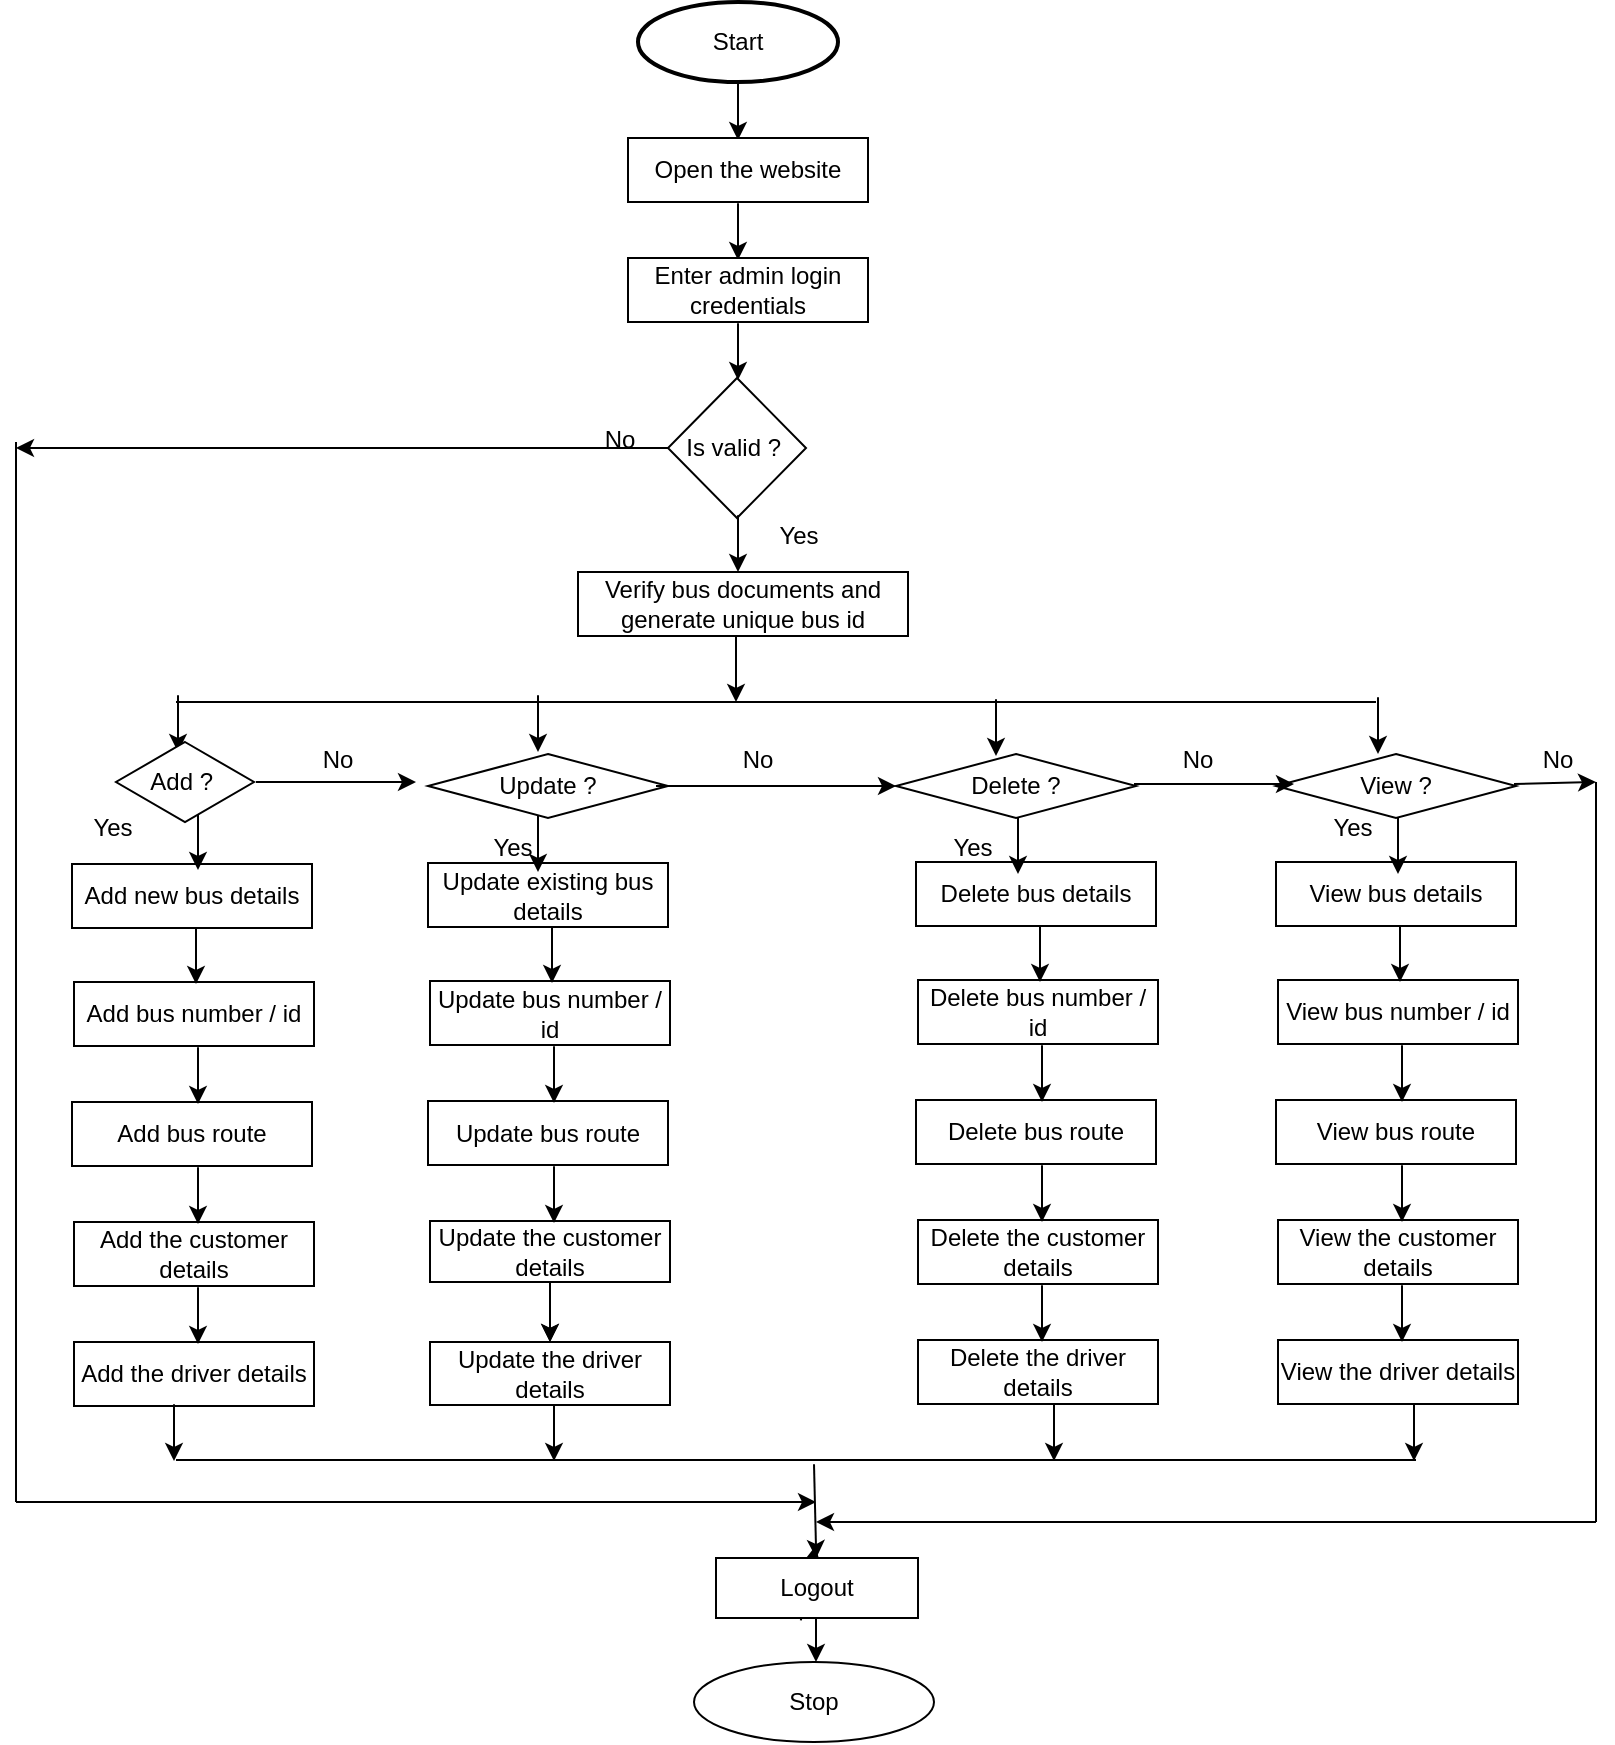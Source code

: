 <mxfile version="21.6.6" type="google" pages="3">
  <diagram name="Admin" id="ah9emz2-x41kmLOVZMYZ">
    <mxGraphModel grid="1" page="1" gridSize="10" guides="1" tooltips="1" connect="1" arrows="1" fold="1" pageScale="1" pageWidth="850" pageHeight="1100" math="0" shadow="0">
      <root>
        <mxCell id="0" />
        <mxCell id="1" parent="0" />
        <mxCell id="nnhNoNJ5YSR0U6Bdxa66-1" value="Start" style="strokeWidth=2;html=1;shape=mxgraph.flowchart.start_1;whiteSpace=wrap;" vertex="1" parent="1">
          <mxGeometry x="351" y="10" width="100" height="40" as="geometry" />
        </mxCell>
        <mxCell id="nnhNoNJ5YSR0U6Bdxa66-2" value="" style="endArrow=classic;html=1;rounded=0;exitX=0.42;exitY=1.04;exitDx=0;exitDy=0;exitPerimeter=0;" edge="1" parent="1">
          <mxGeometry width="50" height="50" relative="1" as="geometry">
            <mxPoint x="401" y="50.6" as="sourcePoint" />
            <mxPoint x="401" y="79" as="targetPoint" />
          </mxGeometry>
        </mxCell>
        <mxCell id="nnhNoNJ5YSR0U6Bdxa66-3" value="Open the website" style="rounded=0;whiteSpace=wrap;html=1;" vertex="1" parent="1">
          <mxGeometry x="346" y="78" width="120" height="32" as="geometry" />
        </mxCell>
        <mxCell id="nnhNoNJ5YSR0U6Bdxa66-4" value="" style="endArrow=classic;html=1;rounded=0;exitX=0.42;exitY=1.04;exitDx=0;exitDy=0;exitPerimeter=0;" edge="1" parent="1">
          <mxGeometry width="50" height="50" relative="1" as="geometry">
            <mxPoint x="401" y="110.6" as="sourcePoint" />
            <mxPoint x="401" y="139" as="targetPoint" />
          </mxGeometry>
        </mxCell>
        <mxCell id="nnhNoNJ5YSR0U6Bdxa66-5" value="Enter admin login credentials" style="rounded=0;whiteSpace=wrap;html=1;" vertex="1" parent="1">
          <mxGeometry x="346" y="138" width="120" height="32" as="geometry" />
        </mxCell>
        <mxCell id="nnhNoNJ5YSR0U6Bdxa66-6" value="" style="endArrow=classic;html=1;rounded=0;exitX=0.42;exitY=1.04;exitDx=0;exitDy=0;exitPerimeter=0;" edge="1" parent="1">
          <mxGeometry width="50" height="50" relative="1" as="geometry">
            <mxPoint x="401" y="170.6" as="sourcePoint" />
            <mxPoint x="401" y="199" as="targetPoint" />
          </mxGeometry>
        </mxCell>
        <mxCell id="nnhNoNJ5YSR0U6Bdxa66-7" value="Is valid ?&amp;nbsp;" style="rhombus;whiteSpace=wrap;html=1;" vertex="1" parent="1">
          <mxGeometry x="366" y="198" width="69" height="70" as="geometry" />
        </mxCell>
        <mxCell id="nnhNoNJ5YSR0U6Bdxa66-8" value="" style="endArrow=classic;html=1;rounded=0;exitX=0.42;exitY=1.04;exitDx=0;exitDy=0;exitPerimeter=0;" edge="1" parent="1">
          <mxGeometry width="50" height="50" relative="1" as="geometry">
            <mxPoint x="401" y="266.6" as="sourcePoint" />
            <mxPoint x="401" y="295" as="targetPoint" />
          </mxGeometry>
        </mxCell>
        <mxCell id="nnhNoNJ5YSR0U6Bdxa66-9" value="" style="endArrow=classic;html=1;rounded=0;exitX=0;exitY=0.5;exitDx=0;exitDy=0;" edge="1" parent="1" source="nnhNoNJ5YSR0U6Bdxa66-7">
          <mxGeometry width="50" height="50" relative="1" as="geometry">
            <mxPoint x="421" y="190.6" as="sourcePoint" />
            <mxPoint x="40" y="233" as="targetPoint" />
          </mxGeometry>
        </mxCell>
        <mxCell id="nnhNoNJ5YSR0U6Bdxa66-10" value="Yes" style="text;html=1;strokeColor=none;fillColor=none;align=center;verticalAlign=middle;whiteSpace=wrap;rounded=0;" vertex="1" parent="1">
          <mxGeometry x="412" y="268" width="39" height="18" as="geometry" />
        </mxCell>
        <mxCell id="nnhNoNJ5YSR0U6Bdxa66-11" value="No" style="text;html=1;strokeColor=none;fillColor=none;align=center;verticalAlign=middle;whiteSpace=wrap;rounded=0;" vertex="1" parent="1">
          <mxGeometry x="321" y="220" width="42" height="18" as="geometry" />
        </mxCell>
        <mxCell id="nnhNoNJ5YSR0U6Bdxa66-12" value="Verify bus documents and generate unique bus id" style="rounded=0;whiteSpace=wrap;html=1;" vertex="1" parent="1">
          <mxGeometry x="321" y="295" width="165" height="32" as="geometry" />
        </mxCell>
        <mxCell id="nnhNoNJ5YSR0U6Bdxa66-13" value="" style="endArrow=classic;html=1;rounded=0;exitX=0.42;exitY=1.04;exitDx=0;exitDy=0;exitPerimeter=0;" edge="1" parent="1">
          <mxGeometry width="50" height="50" relative="1" as="geometry">
            <mxPoint x="400" y="327" as="sourcePoint" />
            <mxPoint x="400" y="360" as="targetPoint" />
          </mxGeometry>
        </mxCell>
        <mxCell id="nnhNoNJ5YSR0U6Bdxa66-14" value="" style="endArrow=classic;html=1;rounded=0;exitX=0.42;exitY=1.04;exitDx=0;exitDy=0;exitPerimeter=0;" edge="1" parent="1">
          <mxGeometry width="50" height="50" relative="1" as="geometry">
            <mxPoint x="530" y="358.6" as="sourcePoint" />
            <mxPoint x="530" y="387" as="targetPoint" />
          </mxGeometry>
        </mxCell>
        <mxCell id="nnhNoNJ5YSR0U6Bdxa66-15" value="" style="endArrow=classic;html=1;rounded=0;exitX=0.42;exitY=1.04;exitDx=0;exitDy=0;exitPerimeter=0;" edge="1" parent="1">
          <mxGeometry width="50" height="50" relative="1" as="geometry">
            <mxPoint x="301" y="356.6" as="sourcePoint" />
            <mxPoint x="301" y="385" as="targetPoint" />
          </mxGeometry>
        </mxCell>
        <mxCell id="nnhNoNJ5YSR0U6Bdxa66-16" value="" style="endArrow=classic;html=1;rounded=0;exitX=0.42;exitY=1.04;exitDx=0;exitDy=0;exitPerimeter=0;" edge="1" parent="1">
          <mxGeometry width="50" height="50" relative="1" as="geometry">
            <mxPoint x="721" y="357.6" as="sourcePoint" />
            <mxPoint x="721" y="386" as="targetPoint" />
          </mxGeometry>
        </mxCell>
        <mxCell id="nnhNoNJ5YSR0U6Bdxa66-17" value="" style="endArrow=classic;html=1;rounded=0;exitX=0.42;exitY=1.04;exitDx=0;exitDy=0;exitPerimeter=0;" edge="1" parent="1">
          <mxGeometry width="50" height="50" relative="1" as="geometry">
            <mxPoint x="121" y="356.6" as="sourcePoint" />
            <mxPoint x="121" y="385" as="targetPoint" />
          </mxGeometry>
        </mxCell>
        <mxCell id="nnhNoNJ5YSR0U6Bdxa66-18" value="" style="endArrow=none;html=1;rounded=0;" edge="1" parent="1">
          <mxGeometry width="50" height="50" relative="1" as="geometry">
            <mxPoint x="120" y="360" as="sourcePoint" />
            <mxPoint x="720" y="360" as="targetPoint" />
          </mxGeometry>
        </mxCell>
        <mxCell id="nnhNoNJ5YSR0U6Bdxa66-20" value="Update ?" style="rhombus;whiteSpace=wrap;html=1;" vertex="1" parent="1">
          <mxGeometry x="246" y="386" width="120" height="32" as="geometry" />
        </mxCell>
        <mxCell id="nnhNoNJ5YSR0U6Bdxa66-21" value="Delete ?" style="rhombus;whiteSpace=wrap;html=1;" vertex="1" parent="1">
          <mxGeometry x="480" y="386" width="120" height="32" as="geometry" />
        </mxCell>
        <mxCell id="nnhNoNJ5YSR0U6Bdxa66-22" value="View ?" style="rhombus;whiteSpace=wrap;html=1;" vertex="1" parent="1">
          <mxGeometry x="670" y="386" width="120" height="32" as="geometry" />
        </mxCell>
        <mxCell id="nnhNoNJ5YSR0U6Bdxa66-23" value="Add new bus details" style="rounded=0;whiteSpace=wrap;html=1;" vertex="1" parent="1">
          <mxGeometry x="68" y="441" width="120" height="32" as="geometry" />
        </mxCell>
        <mxCell id="nnhNoNJ5YSR0U6Bdxa66-24" value="Add bus number / id" style="rounded=0;whiteSpace=wrap;html=1;" vertex="1" parent="1">
          <mxGeometry x="69" y="500" width="120" height="32" as="geometry" />
        </mxCell>
        <mxCell id="nnhNoNJ5YSR0U6Bdxa66-25" value="Add bus route" style="rounded=0;whiteSpace=wrap;html=1;" vertex="1" parent="1">
          <mxGeometry x="68" y="560" width="120" height="32" as="geometry" />
        </mxCell>
        <mxCell id="nnhNoNJ5YSR0U6Bdxa66-26" value="Add the customer details" style="rounded=0;whiteSpace=wrap;html=1;" vertex="1" parent="1">
          <mxGeometry x="69" y="620" width="120" height="32" as="geometry" />
        </mxCell>
        <mxCell id="nnhNoNJ5YSR0U6Bdxa66-27" value="Add the driver details" style="rounded=0;whiteSpace=wrap;html=1;" vertex="1" parent="1">
          <mxGeometry x="69" y="680" width="120" height="32" as="geometry" />
        </mxCell>
        <mxCell id="ThGlJFpSvN6_bR-ahhk8-1" value="" style="endArrow=classic;html=1;rounded=0;exitX=0.42;exitY=1.04;exitDx=0;exitDy=0;exitPerimeter=0;" edge="1" parent="1">
          <mxGeometry width="50" height="50" relative="1" as="geometry">
            <mxPoint x="131" y="415.6" as="sourcePoint" />
            <mxPoint x="131" y="444" as="targetPoint" />
          </mxGeometry>
        </mxCell>
        <mxCell id="ThGlJFpSvN6_bR-ahhk8-2" value="" style="endArrow=classic;html=1;rounded=0;exitX=0.42;exitY=1.04;exitDx=0;exitDy=0;exitPerimeter=0;" edge="1" parent="1">
          <mxGeometry width="50" height="50" relative="1" as="geometry">
            <mxPoint x="130" y="472.6" as="sourcePoint" />
            <mxPoint x="130" y="501" as="targetPoint" />
          </mxGeometry>
        </mxCell>
        <mxCell id="ThGlJFpSvN6_bR-ahhk8-3" value="" style="endArrow=classic;html=1;rounded=0;exitX=0.42;exitY=1.04;exitDx=0;exitDy=0;exitPerimeter=0;" edge="1" parent="1">
          <mxGeometry width="50" height="50" relative="1" as="geometry">
            <mxPoint x="131" y="532.6" as="sourcePoint" />
            <mxPoint x="131" y="561" as="targetPoint" />
          </mxGeometry>
        </mxCell>
        <mxCell id="ThGlJFpSvN6_bR-ahhk8-4" value="" style="endArrow=classic;html=1;rounded=0;exitX=0.42;exitY=1.04;exitDx=0;exitDy=0;exitPerimeter=0;" edge="1" parent="1">
          <mxGeometry width="50" height="50" relative="1" as="geometry">
            <mxPoint x="131" y="592.6" as="sourcePoint" />
            <mxPoint x="131" y="621" as="targetPoint" />
          </mxGeometry>
        </mxCell>
        <mxCell id="ThGlJFpSvN6_bR-ahhk8-5" value="" style="endArrow=classic;html=1;rounded=0;exitX=0.42;exitY=1.04;exitDx=0;exitDy=0;exitPerimeter=0;" edge="1" parent="1">
          <mxGeometry width="50" height="50" relative="1" as="geometry">
            <mxPoint x="131" y="652.6" as="sourcePoint" />
            <mxPoint x="131" y="681" as="targetPoint" />
          </mxGeometry>
        </mxCell>
        <mxCell id="ThGlJFpSvN6_bR-ahhk8-6" value="Update existing bus details" style="rounded=0;whiteSpace=wrap;html=1;" vertex="1" parent="1">
          <mxGeometry x="246" y="440.5" width="120" height="32" as="geometry" />
        </mxCell>
        <mxCell id="ThGlJFpSvN6_bR-ahhk8-7" value="Update bus number / id" style="rounded=0;whiteSpace=wrap;html=1;" vertex="1" parent="1">
          <mxGeometry x="247" y="499.5" width="120" height="32" as="geometry" />
        </mxCell>
        <mxCell id="ThGlJFpSvN6_bR-ahhk8-8" value="Update bus route" style="rounded=0;whiteSpace=wrap;html=1;" vertex="1" parent="1">
          <mxGeometry x="246" y="559.5" width="120" height="32" as="geometry" />
        </mxCell>
        <mxCell id="bnHi7CzuVj1rxlUhOVnx-22" value="" style="edgeStyle=orthogonalEdgeStyle;rounded=0;orthogonalLoop=1;jettySize=auto;html=1;" edge="1" parent="1" source="ThGlJFpSvN6_bR-ahhk8-9" target="ThGlJFpSvN6_bR-ahhk8-10">
          <mxGeometry relative="1" as="geometry" />
        </mxCell>
        <mxCell id="bnHi7CzuVj1rxlUhOVnx-24" value="" style="edgeStyle=orthogonalEdgeStyle;rounded=0;orthogonalLoop=1;jettySize=auto;html=1;" edge="1" parent="1" source="ThGlJFpSvN6_bR-ahhk8-9" target="ThGlJFpSvN6_bR-ahhk8-10">
          <mxGeometry relative="1" as="geometry" />
        </mxCell>
        <mxCell id="ThGlJFpSvN6_bR-ahhk8-9" value="Update the customer details" style="rounded=0;whiteSpace=wrap;html=1;" vertex="1" parent="1">
          <mxGeometry x="247" y="619.5" width="120" height="30.5" as="geometry" />
        </mxCell>
        <mxCell id="ThGlJFpSvN6_bR-ahhk8-10" value="Update&amp;nbsp;the driver details" style="rounded=0;whiteSpace=wrap;html=1;" vertex="1" parent="1">
          <mxGeometry x="247" y="680" width="120" height="31.5" as="geometry" />
        </mxCell>
        <mxCell id="ThGlJFpSvN6_bR-ahhk8-11" value="" style="endArrow=classic;html=1;rounded=0;exitX=0.42;exitY=1.04;exitDx=0;exitDy=0;exitPerimeter=0;" edge="1" parent="1">
          <mxGeometry width="50" height="50" relative="1" as="geometry">
            <mxPoint x="308" y="472.1" as="sourcePoint" />
            <mxPoint x="308" y="500.5" as="targetPoint" />
          </mxGeometry>
        </mxCell>
        <mxCell id="ThGlJFpSvN6_bR-ahhk8-12" value="" style="endArrow=classic;html=1;rounded=0;exitX=0.42;exitY=1.04;exitDx=0;exitDy=0;exitPerimeter=0;" edge="1" parent="1">
          <mxGeometry width="50" height="50" relative="1" as="geometry">
            <mxPoint x="309" y="532.1" as="sourcePoint" />
            <mxPoint x="309" y="560.5" as="targetPoint" />
          </mxGeometry>
        </mxCell>
        <mxCell id="ThGlJFpSvN6_bR-ahhk8-13" value="" style="endArrow=classic;html=1;rounded=0;exitX=0.42;exitY=1.04;exitDx=0;exitDy=0;exitPerimeter=0;" edge="1" parent="1">
          <mxGeometry width="50" height="50" relative="1" as="geometry">
            <mxPoint x="309" y="592.1" as="sourcePoint" />
            <mxPoint x="309" y="620.5" as="targetPoint" />
          </mxGeometry>
        </mxCell>
        <mxCell id="ThGlJFpSvN6_bR-ahhk8-24" value="Delete bus details" style="rounded=0;whiteSpace=wrap;html=1;" vertex="1" parent="1">
          <mxGeometry x="490" y="440" width="120" height="32" as="geometry" />
        </mxCell>
        <mxCell id="ThGlJFpSvN6_bR-ahhk8-25" value="Delete bus number / id" style="rounded=0;whiteSpace=wrap;html=1;" vertex="1" parent="1">
          <mxGeometry x="491" y="499" width="120" height="32" as="geometry" />
        </mxCell>
        <mxCell id="ThGlJFpSvN6_bR-ahhk8-26" value="Delete bus route" style="rounded=0;whiteSpace=wrap;html=1;" vertex="1" parent="1">
          <mxGeometry x="490" y="559" width="120" height="32" as="geometry" />
        </mxCell>
        <mxCell id="ThGlJFpSvN6_bR-ahhk8-27" value="Delete&amp;nbsp;the customer details" style="rounded=0;whiteSpace=wrap;html=1;" vertex="1" parent="1">
          <mxGeometry x="491" y="619" width="120" height="32" as="geometry" />
        </mxCell>
        <mxCell id="ThGlJFpSvN6_bR-ahhk8-28" value="Delete the driver details" style="rounded=0;whiteSpace=wrap;html=1;" vertex="1" parent="1">
          <mxGeometry x="491" y="679" width="120" height="32" as="geometry" />
        </mxCell>
        <mxCell id="ThGlJFpSvN6_bR-ahhk8-29" value="" style="endArrow=classic;html=1;rounded=0;exitX=0.42;exitY=1.04;exitDx=0;exitDy=0;exitPerimeter=0;" edge="1" parent="1">
          <mxGeometry width="50" height="50" relative="1" as="geometry">
            <mxPoint x="552" y="471.6" as="sourcePoint" />
            <mxPoint x="552" y="500" as="targetPoint" />
          </mxGeometry>
        </mxCell>
        <mxCell id="ThGlJFpSvN6_bR-ahhk8-30" value="" style="endArrow=classic;html=1;rounded=0;exitX=0.42;exitY=1.04;exitDx=0;exitDy=0;exitPerimeter=0;" edge="1" parent="1">
          <mxGeometry width="50" height="50" relative="1" as="geometry">
            <mxPoint x="553" y="531.6" as="sourcePoint" />
            <mxPoint x="553" y="560" as="targetPoint" />
          </mxGeometry>
        </mxCell>
        <mxCell id="ThGlJFpSvN6_bR-ahhk8-31" value="" style="endArrow=classic;html=1;rounded=0;exitX=0.42;exitY=1.04;exitDx=0;exitDy=0;exitPerimeter=0;" edge="1" parent="1">
          <mxGeometry width="50" height="50" relative="1" as="geometry">
            <mxPoint x="553" y="591.6" as="sourcePoint" />
            <mxPoint x="553" y="620" as="targetPoint" />
          </mxGeometry>
        </mxCell>
        <mxCell id="ThGlJFpSvN6_bR-ahhk8-32" value="" style="endArrow=classic;html=1;rounded=0;exitX=0.42;exitY=1.04;exitDx=0;exitDy=0;exitPerimeter=0;" edge="1" parent="1">
          <mxGeometry width="50" height="50" relative="1" as="geometry">
            <mxPoint x="553" y="651.6" as="sourcePoint" />
            <mxPoint x="553" y="680" as="targetPoint" />
          </mxGeometry>
        </mxCell>
        <mxCell id="ThGlJFpSvN6_bR-ahhk8-33" value="View bus details" style="rounded=0;whiteSpace=wrap;html=1;" vertex="1" parent="1">
          <mxGeometry x="670" y="440" width="120" height="32" as="geometry" />
        </mxCell>
        <mxCell id="ThGlJFpSvN6_bR-ahhk8-34" value="View&amp;nbsp;bus number / id" style="rounded=0;whiteSpace=wrap;html=1;" vertex="1" parent="1">
          <mxGeometry x="671" y="499" width="120" height="32" as="geometry" />
        </mxCell>
        <mxCell id="ThGlJFpSvN6_bR-ahhk8-35" value="View&amp;nbsp;bus route" style="rounded=0;whiteSpace=wrap;html=1;" vertex="1" parent="1">
          <mxGeometry x="670" y="559" width="120" height="32" as="geometry" />
        </mxCell>
        <mxCell id="ThGlJFpSvN6_bR-ahhk8-36" value="View&amp;nbsp;the customer details" style="rounded=0;whiteSpace=wrap;html=1;" vertex="1" parent="1">
          <mxGeometry x="671" y="619" width="120" height="32" as="geometry" />
        </mxCell>
        <mxCell id="ThGlJFpSvN6_bR-ahhk8-37" value="View&amp;nbsp;the driver details" style="rounded=0;whiteSpace=wrap;html=1;" vertex="1" parent="1">
          <mxGeometry x="671" y="679" width="120" height="32" as="geometry" />
        </mxCell>
        <mxCell id="ThGlJFpSvN6_bR-ahhk8-38" value="" style="endArrow=classic;html=1;rounded=0;exitX=0.42;exitY=1.04;exitDx=0;exitDy=0;exitPerimeter=0;" edge="1" parent="1">
          <mxGeometry width="50" height="50" relative="1" as="geometry">
            <mxPoint x="732" y="471.6" as="sourcePoint" />
            <mxPoint x="732" y="500" as="targetPoint" />
          </mxGeometry>
        </mxCell>
        <mxCell id="ThGlJFpSvN6_bR-ahhk8-39" value="" style="endArrow=classic;html=1;rounded=0;exitX=0.42;exitY=1.04;exitDx=0;exitDy=0;exitPerimeter=0;" edge="1" parent="1">
          <mxGeometry width="50" height="50" relative="1" as="geometry">
            <mxPoint x="733" y="531.6" as="sourcePoint" />
            <mxPoint x="733" y="560" as="targetPoint" />
          </mxGeometry>
        </mxCell>
        <mxCell id="ThGlJFpSvN6_bR-ahhk8-40" value="" style="endArrow=classic;html=1;rounded=0;exitX=0.42;exitY=1.04;exitDx=0;exitDy=0;exitPerimeter=0;" edge="1" parent="1">
          <mxGeometry width="50" height="50" relative="1" as="geometry">
            <mxPoint x="733" y="591.6" as="sourcePoint" />
            <mxPoint x="733" y="620" as="targetPoint" />
          </mxGeometry>
        </mxCell>
        <mxCell id="ThGlJFpSvN6_bR-ahhk8-41" value="" style="endArrow=classic;html=1;rounded=0;exitX=0.42;exitY=1.04;exitDx=0;exitDy=0;exitPerimeter=0;" edge="1" parent="1">
          <mxGeometry width="50" height="50" relative="1" as="geometry">
            <mxPoint x="733" y="651.6" as="sourcePoint" />
            <mxPoint x="733" y="680" as="targetPoint" />
          </mxGeometry>
        </mxCell>
        <mxCell id="ThGlJFpSvN6_bR-ahhk8-42" value="" style="endArrow=classic;html=1;rounded=0;exitX=0.42;exitY=1.04;exitDx=0;exitDy=0;exitPerimeter=0;" edge="1" parent="1">
          <mxGeometry width="50" height="50" relative="1" as="geometry">
            <mxPoint x="301" y="416.6" as="sourcePoint" />
            <mxPoint x="301" y="445" as="targetPoint" />
          </mxGeometry>
        </mxCell>
        <mxCell id="ThGlJFpSvN6_bR-ahhk8-43" value="" style="endArrow=classic;html=1;rounded=0;exitX=0.42;exitY=1.04;exitDx=0;exitDy=0;exitPerimeter=0;" edge="1" parent="1">
          <mxGeometry width="50" height="50" relative="1" as="geometry">
            <mxPoint x="541" y="417.6" as="sourcePoint" />
            <mxPoint x="541" y="446" as="targetPoint" />
          </mxGeometry>
        </mxCell>
        <mxCell id="ThGlJFpSvN6_bR-ahhk8-44" value="" style="endArrow=classic;html=1;rounded=0;exitX=0.42;exitY=1.04;exitDx=0;exitDy=0;exitPerimeter=0;" edge="1" parent="1">
          <mxGeometry width="50" height="50" relative="1" as="geometry">
            <mxPoint x="731" y="417.6" as="sourcePoint" />
            <mxPoint x="731" y="446" as="targetPoint" />
          </mxGeometry>
        </mxCell>
        <mxCell id="ThGlJFpSvN6_bR-ahhk8-45" value="" style="endArrow=none;html=1;rounded=0;" edge="1" parent="1">
          <mxGeometry width="50" height="50" relative="1" as="geometry">
            <mxPoint x="120" y="739" as="sourcePoint" />
            <mxPoint x="740" y="739" as="targetPoint" />
          </mxGeometry>
        </mxCell>
        <mxCell id="ThGlJFpSvN6_bR-ahhk8-47" value="" style="endArrow=classic;html=1;rounded=0;exitX=0.42;exitY=1.04;exitDx=0;exitDy=0;exitPerimeter=0;" edge="1" parent="1">
          <mxGeometry width="50" height="50" relative="1" as="geometry">
            <mxPoint x="739" y="711.1" as="sourcePoint" />
            <mxPoint x="739" y="739.5" as="targetPoint" />
          </mxGeometry>
        </mxCell>
        <mxCell id="ThGlJFpSvN6_bR-ahhk8-51" value="" style="endArrow=classic;html=1;rounded=0;exitX=0.42;exitY=1.04;exitDx=0;exitDy=0;exitPerimeter=0;" edge="1" parent="1">
          <mxGeometry width="50" height="50" relative="1" as="geometry">
            <mxPoint x="559" y="711.1" as="sourcePoint" />
            <mxPoint x="559" y="739.5" as="targetPoint" />
          </mxGeometry>
        </mxCell>
        <mxCell id="ThGlJFpSvN6_bR-ahhk8-52" value="" style="endArrow=classic;html=1;rounded=0;exitX=0.42;exitY=1.04;exitDx=0;exitDy=0;exitPerimeter=0;" edge="1" parent="1">
          <mxGeometry width="50" height="50" relative="1" as="geometry">
            <mxPoint x="309" y="711.1" as="sourcePoint" />
            <mxPoint x="309" y="739.5" as="targetPoint" />
          </mxGeometry>
        </mxCell>
        <mxCell id="ThGlJFpSvN6_bR-ahhk8-53" value="" style="endArrow=classic;html=1;rounded=0;exitX=0.42;exitY=1.04;exitDx=0;exitDy=0;exitPerimeter=0;" edge="1" parent="1">
          <mxGeometry width="50" height="50" relative="1" as="geometry">
            <mxPoint x="119" y="711.1" as="sourcePoint" />
            <mxPoint x="119" y="739.5" as="targetPoint" />
          </mxGeometry>
        </mxCell>
        <mxCell id="ThGlJFpSvN6_bR-ahhk8-54" value="" style="endArrow=classic;html=1;rounded=0;exitX=0.42;exitY=1.04;exitDx=0;exitDy=0;exitPerimeter=0;" edge="1" parent="1" source="bnHi7CzuVj1rxlUhOVnx-16">
          <mxGeometry width="50" height="50" relative="1" as="geometry">
            <mxPoint x="439" y="741.1" as="sourcePoint" />
            <mxPoint x="439.727" y="782.0" as="targetPoint" />
          </mxGeometry>
        </mxCell>
        <mxCell id="ThGlJFpSvN6_bR-ahhk8-56" value="" style="endArrow=none;html=1;rounded=0;" edge="1" parent="1">
          <mxGeometry width="50" height="50" relative="1" as="geometry">
            <mxPoint x="40" y="760" as="sourcePoint" />
            <mxPoint x="40" y="230" as="targetPoint" />
          </mxGeometry>
        </mxCell>
        <mxCell id="ThGlJFpSvN6_bR-ahhk8-57" value="" style="endArrow=classic;html=1;rounded=0;" edge="1" parent="1">
          <mxGeometry width="50" height="50" relative="1" as="geometry">
            <mxPoint x="40" y="760" as="sourcePoint" />
            <mxPoint x="440" y="760" as="targetPoint" />
          </mxGeometry>
        </mxCell>
        <mxCell id="bnHi7CzuVj1rxlUhOVnx-1" value="Add ?&amp;nbsp;" style="rhombus;whiteSpace=wrap;html=1;" vertex="1" parent="1">
          <mxGeometry x="90" y="380" width="69" height="40" as="geometry" />
        </mxCell>
        <mxCell id="bnHi7CzuVj1rxlUhOVnx-2" value="Yes" style="text;html=1;strokeColor=none;fillColor=none;align=center;verticalAlign=middle;whiteSpace=wrap;rounded=0;" vertex="1" parent="1">
          <mxGeometry x="69" y="414" width="39" height="18" as="geometry" />
        </mxCell>
        <mxCell id="bnHi7CzuVj1rxlUhOVnx-3" value="Yes" style="text;html=1;strokeColor=none;fillColor=none;align=center;verticalAlign=middle;whiteSpace=wrap;rounded=0;" vertex="1" parent="1">
          <mxGeometry x="269" y="424" width="39" height="18" as="geometry" />
        </mxCell>
        <mxCell id="bnHi7CzuVj1rxlUhOVnx-4" value="Yes" style="text;html=1;strokeColor=none;fillColor=none;align=center;verticalAlign=middle;whiteSpace=wrap;rounded=0;" vertex="1" parent="1">
          <mxGeometry x="499" y="424" width="39" height="18" as="geometry" />
        </mxCell>
        <mxCell id="bnHi7CzuVj1rxlUhOVnx-5" value="Yes" style="text;html=1;strokeColor=none;fillColor=none;align=center;verticalAlign=middle;whiteSpace=wrap;rounded=0;" vertex="1" parent="1">
          <mxGeometry x="689" y="414" width="39" height="18" as="geometry" />
        </mxCell>
        <mxCell id="bnHi7CzuVj1rxlUhOVnx-6" value="" style="endArrow=classic;html=1;rounded=0;" edge="1" parent="1">
          <mxGeometry width="50" height="50" relative="1" as="geometry">
            <mxPoint x="160" y="400" as="sourcePoint" />
            <mxPoint x="240" y="400" as="targetPoint" />
          </mxGeometry>
        </mxCell>
        <mxCell id="bnHi7CzuVj1rxlUhOVnx-7" value="" style="endArrow=classic;html=1;rounded=0;" edge="1" parent="1" target="nnhNoNJ5YSR0U6Bdxa66-21">
          <mxGeometry width="50" height="50" relative="1" as="geometry">
            <mxPoint x="360" y="402" as="sourcePoint" />
            <mxPoint x="440" y="402" as="targetPoint" />
          </mxGeometry>
        </mxCell>
        <mxCell id="bnHi7CzuVj1rxlUhOVnx-8" value="" style="endArrow=classic;html=1;rounded=0;" edge="1" parent="1">
          <mxGeometry width="50" height="50" relative="1" as="geometry">
            <mxPoint x="599" y="401" as="sourcePoint" />
            <mxPoint x="679" y="401" as="targetPoint" />
          </mxGeometry>
        </mxCell>
        <mxCell id="bnHi7CzuVj1rxlUhOVnx-9" value="No" style="text;html=1;strokeColor=none;fillColor=none;align=center;verticalAlign=middle;whiteSpace=wrap;rounded=0;" vertex="1" parent="1">
          <mxGeometry x="180" y="380" width="42" height="18" as="geometry" />
        </mxCell>
        <mxCell id="bnHi7CzuVj1rxlUhOVnx-10" value="No" style="text;html=1;strokeColor=none;fillColor=none;align=center;verticalAlign=middle;whiteSpace=wrap;rounded=0;" vertex="1" parent="1">
          <mxGeometry x="390" y="380" width="42" height="18" as="geometry" />
        </mxCell>
        <mxCell id="bnHi7CzuVj1rxlUhOVnx-11" value="No" style="text;html=1;strokeColor=none;fillColor=none;align=center;verticalAlign=middle;whiteSpace=wrap;rounded=0;" vertex="1" parent="1">
          <mxGeometry x="610" y="380" width="42" height="18" as="geometry" />
        </mxCell>
        <mxCell id="bnHi7CzuVj1rxlUhOVnx-12" value="" style="endArrow=classic;html=1;rounded=0;" edge="1" parent="1">
          <mxGeometry width="50" height="50" relative="1" as="geometry">
            <mxPoint x="789" y="401" as="sourcePoint" />
            <mxPoint x="830" y="400" as="targetPoint" />
          </mxGeometry>
        </mxCell>
        <mxCell id="bnHi7CzuVj1rxlUhOVnx-13" value="No" style="text;html=1;strokeColor=none;fillColor=none;align=center;verticalAlign=middle;whiteSpace=wrap;rounded=0;" vertex="1" parent="1">
          <mxGeometry x="790" y="380" width="42" height="18" as="geometry" />
        </mxCell>
        <mxCell id="bnHi7CzuVj1rxlUhOVnx-15" value="" style="endArrow=classic;html=1;rounded=0;exitX=0.5;exitY=1;exitDx=0;exitDy=0;" edge="1" parent="1">
          <mxGeometry width="50" height="50" relative="1" as="geometry">
            <mxPoint x="440" y="812" as="sourcePoint" />
            <mxPoint x="440" y="840" as="targetPoint" />
          </mxGeometry>
        </mxCell>
        <mxCell id="bnHi7CzuVj1rxlUhOVnx-17" value="" style="endArrow=classic;html=1;rounded=0;exitX=0.42;exitY=1.04;exitDx=0;exitDy=0;exitPerimeter=0;" edge="1" parent="1" target="bnHi7CzuVj1rxlUhOVnx-16">
          <mxGeometry width="50" height="50" relative="1" as="geometry">
            <mxPoint x="439" y="741.1" as="sourcePoint" />
            <mxPoint x="439.727" y="782.0" as="targetPoint" />
          </mxGeometry>
        </mxCell>
        <mxCell id="bnHi7CzuVj1rxlUhOVnx-16" value="Logout" style="rounded=0;whiteSpace=wrap;html=1;" vertex="1" parent="1">
          <mxGeometry x="390" y="788" width="101" height="30" as="geometry" />
        </mxCell>
        <mxCell id="bnHi7CzuVj1rxlUhOVnx-18" value="Stop" style="ellipse;whiteSpace=wrap;html=1;" vertex="1" parent="1">
          <mxGeometry x="379" y="840" width="120" height="40" as="geometry" />
        </mxCell>
        <mxCell id="bnHi7CzuVj1rxlUhOVnx-19" value="" style="endArrow=none;html=1;rounded=0;" edge="1" parent="1">
          <mxGeometry width="50" height="50" relative="1" as="geometry">
            <mxPoint x="830" y="770" as="sourcePoint" />
            <mxPoint x="830" y="400" as="targetPoint" />
          </mxGeometry>
        </mxCell>
        <mxCell id="bnHi7CzuVj1rxlUhOVnx-20" value="" style="endArrow=classic;html=1;rounded=0;" edge="1" parent="1">
          <mxGeometry width="50" height="50" relative="1" as="geometry">
            <mxPoint x="830" y="770" as="sourcePoint" />
            <mxPoint x="440" y="770" as="targetPoint" />
          </mxGeometry>
        </mxCell>
      </root>
    </mxGraphModel>
  </diagram>
  <diagram id="2sd7fHjbYr2hOj6U13yZ" name="User">
    <mxGraphModel grid="1" page="1" gridSize="10" guides="1" tooltips="1" connect="1" arrows="1" fold="1" pageScale="1" pageWidth="850" pageHeight="1100" background="none" math="0" shadow="0">
      <root>
        <mxCell id="0" />
        <mxCell id="1" parent="0" />
        <mxCell id="4JYAkx3TaJvfyyZtMHOo-1" value="Start" style="strokeWidth=2;html=1;shape=mxgraph.flowchart.start_1;whiteSpace=wrap;fontFamily=Times New Roman;fontSize=13;fontStyle=0;rounded=0;" vertex="1" parent="1">
          <mxGeometry x="350" y="10" width="100" height="60" as="geometry" />
        </mxCell>
        <mxCell id="4JYAkx3TaJvfyyZtMHOo-2" value="" style="endArrow=classic;html=1;rounded=0;exitX=0.5;exitY=1;exitDx=0;exitDy=0;exitPerimeter=0;fontFamily=Times New Roman;fontSize=13;fontStyle=0;" edge="1" parent="1" source="4JYAkx3TaJvfyyZtMHOo-1" target="4JYAkx3TaJvfyyZtMHOo-3">
          <mxGeometry width="50" height="50" relative="1" as="geometry">
            <mxPoint x="380" y="230" as="sourcePoint" />
            <mxPoint x="400" y="120" as="targetPoint" />
          </mxGeometry>
        </mxCell>
        <mxCell id="4JYAkx3TaJvfyyZtMHOo-3" value="Open the website&amp;nbsp;" style="rounded=0;whiteSpace=wrap;html=1;fontFamily=Times New Roman;fontSize=13;fontStyle=0;" vertex="1" parent="1">
          <mxGeometry x="305" y="90" width="190" height="60" as="geometry" />
        </mxCell>
        <mxCell id="4JYAkx3TaJvfyyZtMHOo-4" value="" style="endArrow=classic;html=1;rounded=0;exitX=0.5;exitY=1;exitDx=0;exitDy=0;fontFamily=Times New Roman;fontSize=13;fontStyle=0;" edge="1" parent="1" source="4JYAkx3TaJvfyyZtMHOo-3">
          <mxGeometry width="50" height="50" relative="1" as="geometry">
            <mxPoint x="380" y="380" as="sourcePoint" />
            <mxPoint x="400" y="190" as="targetPoint" />
          </mxGeometry>
        </mxCell>
        <mxCell id="4JYAkx3TaJvfyyZtMHOo-5" value="Enter the necessary details to registration" style="rounded=0;whiteSpace=wrap;html=1;fontFamily=Times New Roman;fontSize=13;fontStyle=0;" vertex="1" parent="1">
          <mxGeometry x="600" y="200" width="180" height="60" as="geometry" />
        </mxCell>
        <mxCell id="4JYAkx3TaJvfyyZtMHOo-6" value="Enter the login credentials" style="rounded=0;whiteSpace=wrap;html=1;fontFamily=Times New Roman;fontSize=13;fontStyle=0;" vertex="1" parent="1">
          <mxGeometry x="310" y="290" width="180" height="60" as="geometry" />
        </mxCell>
        <mxCell id="4JYAkx3TaJvfyyZtMHOo-7" value="Is Valid ?" style="rhombus;whiteSpace=wrap;html=1;fontFamily=Times New Roman;fontSize=13;fontStyle=0;rounded=0;" vertex="1" parent="1">
          <mxGeometry x="345" y="380" width="110" height="90" as="geometry" />
        </mxCell>
        <mxCell id="4JYAkx3TaJvfyyZtMHOo-8" value="" style="endArrow=classic;html=1;rounded=0;fontFamily=Times New Roman;fontSize=13;fontStyle=0;entryX=0.5;entryY=0;entryDx=0;entryDy=0;" edge="1" parent="1" target="4JYAkx3TaJvfyyZtMHOo-6">
          <mxGeometry width="50" height="50" relative="1" as="geometry">
            <mxPoint x="400" y="251" as="sourcePoint" />
            <mxPoint x="400" y="279" as="targetPoint" />
          </mxGeometry>
        </mxCell>
        <mxCell id="4JYAkx3TaJvfyyZtMHOo-9" value="" style="endArrow=classic;html=1;rounded=0;exitX=0.5;exitY=1;exitDx=0;exitDy=0;fontFamily=Times New Roman;fontSize=13;fontStyle=0;" edge="1" parent="1">
          <mxGeometry width="50" height="50" relative="1" as="geometry">
            <mxPoint x="398" y="341" as="sourcePoint" />
            <mxPoint x="398" y="381" as="targetPoint" />
          </mxGeometry>
        </mxCell>
        <mxCell id="4JYAkx3TaJvfyyZtMHOo-10" value="" style="endArrow=classic;html=1;rounded=0;exitX=0.5;exitY=1;exitDx=0;exitDy=0;fontFamily=Times New Roman;fontSize=13;fontStyle=0;" edge="1" parent="1">
          <mxGeometry width="50" height="50" relative="1" as="geometry">
            <mxPoint x="399.41" y="470" as="sourcePoint" />
            <mxPoint x="399.41" y="510" as="targetPoint" />
          </mxGeometry>
        </mxCell>
        <mxCell id="4JYAkx3TaJvfyyZtMHOo-11" value="Yes" style="text;html=1;strokeColor=none;fillColor=none;align=center;verticalAlign=middle;whiteSpace=wrap;rounded=0;fontFamily=Times New Roman;fontSize=13;fontStyle=0;" vertex="1" parent="1">
          <mxGeometry x="408" y="470" width="35" height="30" as="geometry" />
        </mxCell>
        <mxCell id="4JYAkx3TaJvfyyZtMHOo-12" value="Select the starting point&amp;nbsp;" style="rounded=0;whiteSpace=wrap;html=1;fontFamily=Times New Roman;fontSize=13;fontStyle=0;" vertex="1" parent="1">
          <mxGeometry x="315" y="510" width="180" height="60" as="geometry" />
        </mxCell>
        <mxCell id="4JYAkx3TaJvfyyZtMHOo-13" value="" style="endArrow=classic;html=1;rounded=0;exitX=0.5;exitY=1;exitDx=0;exitDy=0;fontFamily=Times New Roman;fontSize=13;fontStyle=0;" edge="1" parent="1">
          <mxGeometry width="50" height="50" relative="1" as="geometry">
            <mxPoint x="399.41" y="569" as="sourcePoint" />
            <mxPoint x="399.41" y="609" as="targetPoint" />
          </mxGeometry>
        </mxCell>
        <mxCell id="4JYAkx3TaJvfyyZtMHOo-14" value="Is starting &lt;br style=&quot;font-size: 13px;&quot;&gt;point found ?" style="rhombus;whiteSpace=wrap;html=1;fontFamily=Times New Roman;fontSize=13;fontStyle=0;rounded=0;" vertex="1" parent="1">
          <mxGeometry x="345" y="610" width="110" height="90" as="geometry" />
        </mxCell>
        <mxCell id="4JYAkx3TaJvfyyZtMHOo-15" value="Yes" style="text;html=1;strokeColor=none;fillColor=none;align=center;verticalAlign=middle;whiteSpace=wrap;rounded=0;fontFamily=Times New Roman;fontSize=13;fontStyle=0;" vertex="1" parent="1">
          <mxGeometry x="408" y="700" width="35" height="30" as="geometry" />
        </mxCell>
        <mxCell id="4JYAkx3TaJvfyyZtMHOo-16" value="" style="endArrow=classic;html=1;rounded=0;exitX=0.5;exitY=1;exitDx=0;exitDy=0;fontFamily=Times New Roman;fontSize=13;fontStyle=0;" edge="1" parent="1">
          <mxGeometry width="50" height="50" relative="1" as="geometry">
            <mxPoint x="399.41" y="700" as="sourcePoint" />
            <mxPoint x="399.41" y="740" as="targetPoint" />
          </mxGeometry>
        </mxCell>
        <mxCell id="4JYAkx3TaJvfyyZtMHOo-17" value="Select the destination" style="rounded=0;whiteSpace=wrap;html=1;fontFamily=Times New Roman;fontSize=13;fontStyle=0;" vertex="1" parent="1">
          <mxGeometry x="315" y="740" width="180" height="60" as="geometry" />
        </mxCell>
        <mxCell id="4JYAkx3TaJvfyyZtMHOo-18" value="" style="endArrow=classic;html=1;rounded=0;exitX=0.5;exitY=1;exitDx=0;exitDy=0;fontFamily=Times New Roman;fontSize=13;fontStyle=0;" edge="1" parent="1">
          <mxGeometry width="50" height="50" relative="1" as="geometry">
            <mxPoint x="398.41" y="799" as="sourcePoint" />
            <mxPoint x="398.41" y="839" as="targetPoint" />
          </mxGeometry>
        </mxCell>
        <mxCell id="4JYAkx3TaJvfyyZtMHOo-19" value="Is destination&lt;br style=&quot;font-size: 13px;&quot;&gt;&amp;nbsp;found ?" style="rhombus;whiteSpace=wrap;html=1;fontFamily=Times New Roman;fontSize=13;fontStyle=0;rounded=0;" vertex="1" parent="1">
          <mxGeometry x="343" y="839" width="110" height="90" as="geometry" />
        </mxCell>
        <mxCell id="4JYAkx3TaJvfyyZtMHOo-20" value="" style="endArrow=classic;html=1;rounded=0;exitX=0.5;exitY=1;exitDx=0;exitDy=0;fontFamily=Times New Roman;fontSize=13;fontStyle=0;" edge="1" parent="1">
          <mxGeometry width="50" height="50" relative="1" as="geometry">
            <mxPoint x="398.41" y="927" as="sourcePoint" />
            <mxPoint x="398.41" y="967" as="targetPoint" />
          </mxGeometry>
        </mxCell>
        <mxCell id="4JYAkx3TaJvfyyZtMHOo-21" value="Yes" style="text;html=1;strokeColor=none;fillColor=none;align=center;verticalAlign=middle;whiteSpace=wrap;rounded=0;fontFamily=Times New Roman;fontSize=13;fontStyle=0;" vertex="1" parent="1">
          <mxGeometry x="415" y="929" width="35" height="30" as="geometry" />
        </mxCell>
        <mxCell id="4JYAkx3TaJvfyyZtMHOo-22" value="Select the no.of.seats" style="rounded=0;whiteSpace=wrap;html=1;fontFamily=Times New Roman;fontSize=13;fontStyle=0;" vertex="1" parent="1">
          <mxGeometry x="315" y="970" width="180" height="60" as="geometry" />
        </mxCell>
        <mxCell id="4JYAkx3TaJvfyyZtMHOo-23" value="" style="endArrow=classic;html=1;rounded=0;exitX=0.5;exitY=1;exitDx=0;exitDy=0;fontFamily=Times New Roman;fontSize=13;fontStyle=0;" edge="1" parent="1">
          <mxGeometry width="50" height="50" relative="1" as="geometry">
            <mxPoint x="399.55" y="1030" as="sourcePoint" />
            <mxPoint x="399.55" y="1070" as="targetPoint" />
          </mxGeometry>
        </mxCell>
        <mxCell id="4JYAkx3TaJvfyyZtMHOo-24" value="if seat is &lt;br style=&quot;font-size: 13px;&quot;&gt;available ?" style="rhombus;whiteSpace=wrap;html=1;fontFamily=Times New Roman;fontSize=13;fontStyle=0;rounded=0;" vertex="1" parent="1">
          <mxGeometry x="343" y="1070" width="110" height="90" as="geometry" />
        </mxCell>
        <mxCell id="4JYAkx3TaJvfyyZtMHOo-25" value="" style="endArrow=classic;html=1;rounded=0;exitX=0.5;exitY=1;exitDx=0;exitDy=0;fontFamily=Times New Roman;fontSize=13;fontStyle=0;" edge="1" parent="1">
          <mxGeometry width="50" height="50" relative="1" as="geometry">
            <mxPoint x="397.55" y="1160" as="sourcePoint" />
            <mxPoint x="397.55" y="1200" as="targetPoint" />
          </mxGeometry>
        </mxCell>
        <mxCell id="4JYAkx3TaJvfyyZtMHOo-26" value="Yes" style="text;html=1;strokeColor=none;fillColor=none;align=center;verticalAlign=middle;whiteSpace=wrap;rounded=0;fontFamily=Times New Roman;fontSize=13;fontStyle=0;" vertex="1" parent="1">
          <mxGeometry x="408" y="1160" width="35" height="30" as="geometry" />
        </mxCell>
        <mxCell id="4JYAkx3TaJvfyyZtMHOo-27" value="Select price range" style="rounded=0;whiteSpace=wrap;html=1;fontFamily=Times New Roman;fontSize=13;fontStyle=0;" vertex="1" parent="1">
          <mxGeometry x="310" y="1200" width="180" height="60" as="geometry" />
        </mxCell>
        <mxCell id="4JYAkx3TaJvfyyZtMHOo-28" value="" style="endArrow=classic;html=1;rounded=0;exitX=0.5;exitY=1;exitDx=0;exitDy=0;fontFamily=Times New Roman;fontSize=13;fontStyle=0;" edge="1" parent="1">
          <mxGeometry width="50" height="50" relative="1" as="geometry">
            <mxPoint x="399.5" y="1258" as="sourcePoint" />
            <mxPoint x="399.5" y="1298" as="targetPoint" />
          </mxGeometry>
        </mxCell>
        <mxCell id="4JYAkx3TaJvfyyZtMHOo-29" value="Is it ok ?" style="rhombus;whiteSpace=wrap;html=1;fontFamily=Times New Roman;fontSize=13;fontStyle=0;rounded=0;" vertex="1" parent="1">
          <mxGeometry x="344" y="1299" width="110" height="90" as="geometry" />
        </mxCell>
        <mxCell id="4JYAkx3TaJvfyyZtMHOo-30" value="Yes" style="text;html=1;strokeColor=none;fillColor=none;align=center;verticalAlign=middle;whiteSpace=wrap;rounded=0;fontFamily=Times New Roman;fontSize=13;fontStyle=0;" vertex="1" parent="1">
          <mxGeometry x="408" y="1389" width="35" height="30" as="geometry" />
        </mxCell>
        <mxCell id="4JYAkx3TaJvfyyZtMHOo-31" value="" style="endArrow=classic;html=1;rounded=0;exitX=0.5;exitY=1;exitDx=0;exitDy=0;fontFamily=Times New Roman;fontSize=13;fontStyle=0;" edge="1" parent="1">
          <mxGeometry width="50" height="50" relative="1" as="geometry">
            <mxPoint x="399.5" y="1389" as="sourcePoint" />
            <mxPoint x="399.5" y="1429" as="targetPoint" />
          </mxGeometry>
        </mxCell>
        <mxCell id="4JYAkx3TaJvfyyZtMHOo-32" value="Select Travel Time" style="rounded=0;whiteSpace=wrap;html=1;fontFamily=Times New Roman;fontSize=13;fontStyle=0;" vertex="1" parent="1">
          <mxGeometry x="315" y="1430" width="180" height="60" as="geometry" />
        </mxCell>
        <mxCell id="4JYAkx3TaJvfyyZtMHOo-33" value="Is ok ?" style="rhombus;whiteSpace=wrap;html=1;fontFamily=Times New Roman;fontSize=13;fontStyle=0;rounded=0;" vertex="1" parent="1">
          <mxGeometry x="350" y="1530" width="110" height="60" as="geometry" />
        </mxCell>
        <mxCell id="4JYAkx3TaJvfyyZtMHOo-34" value="" style="endArrow=classic;html=1;rounded=0;exitX=0.5;exitY=1;exitDx=0;exitDy=0;fontFamily=Times New Roman;fontSize=13;fontStyle=0;" edge="1" parent="1">
          <mxGeometry width="50" height="50" relative="1" as="geometry">
            <mxPoint x="404.5" y="1490" as="sourcePoint" />
            <mxPoint x="404.5" y="1530" as="targetPoint" />
          </mxGeometry>
        </mxCell>
        <mxCell id="4JYAkx3TaJvfyyZtMHOo-35" value="" style="endArrow=classic;html=1;rounded=0;exitX=0.5;exitY=1;exitDx=0;exitDy=0;fontFamily=Times New Roman;fontSize=13;fontStyle=0;" edge="1" parent="1">
          <mxGeometry width="50" height="50" relative="1" as="geometry">
            <mxPoint x="399.5" y="1590" as="sourcePoint" />
            <mxPoint x="399.5" y="1630" as="targetPoint" />
          </mxGeometry>
        </mxCell>
        <mxCell id="4JYAkx3TaJvfyyZtMHOo-43" value="" style="endArrow=classic;html=1;rounded=0;fontFamily=Times New Roman;fontSize=13;fontStyle=0;" edge="1" parent="1">
          <mxGeometry width="50" height="50" relative="1" as="geometry">
            <mxPoint x="351" y="420" as="sourcePoint" />
            <mxPoint x="221" y="420" as="targetPoint" />
          </mxGeometry>
        </mxCell>
        <mxCell id="4JYAkx3TaJvfyyZtMHOo-44" value="No" style="text;html=1;strokeColor=none;fillColor=none;align=center;verticalAlign=middle;whiteSpace=wrap;rounded=0;fontFamily=Times New Roman;fontSize=13;fontStyle=0;" vertex="1" parent="1">
          <mxGeometry x="280" y="390" width="35" height="30" as="geometry" />
        </mxCell>
        <mxCell id="4JYAkx3TaJvfyyZtMHOo-45" value="Display &quot;Invalid user and Password&quot;" style="shape=parallelogram;perimeter=parallelogramPerimeter;whiteSpace=wrap;html=1;fixedSize=1;fontFamily=Times New Roman;fontSize=13;fontStyle=0;rounded=0;" vertex="1" parent="1">
          <mxGeometry x="60" y="395" width="170" height="60" as="geometry" />
        </mxCell>
        <mxCell id="4JYAkx3TaJvfyyZtMHOo-46" value="" style="endArrow=classic;html=1;rounded=0;exitX=0.348;exitY=0.995;exitDx=0;exitDy=0;exitPerimeter=0;fontFamily=Times New Roman;fontSize=13;fontStyle=0;entryX=0;entryY=0.5;entryDx=0;entryDy=0;" edge="1" parent="1" source="4JYAkx3TaJvfyyZtMHOo-45" target="4JYAkx3TaJvfyyZtMHOo-40">
          <mxGeometry width="50" height="50" relative="1" as="geometry">
            <mxPoint x="120" y="530" as="sourcePoint" />
            <mxPoint x="130" y="2360" as="targetPoint" />
            <Array as="points">
              <mxPoint x="140" y="2720" />
            </Array>
          </mxGeometry>
        </mxCell>
        <mxCell id="4JYAkx3TaJvfyyZtMHOo-48" value="" style="endArrow=classic;html=1;rounded=0;exitX=0;exitY=0.5;exitDx=0;exitDy=0;fontFamily=Times New Roman;fontSize=13;fontStyle=0;" edge="1" parent="1" source="4JYAkx3TaJvfyyZtMHOo-14">
          <mxGeometry width="50" height="50" relative="1" as="geometry">
            <mxPoint x="272.5" y="690" as="sourcePoint" />
            <mxPoint x="240" y="655" as="targetPoint" />
          </mxGeometry>
        </mxCell>
        <mxCell id="4JYAkx3TaJvfyyZtMHOo-49" value="No" style="text;html=1;strokeColor=none;fillColor=none;align=center;verticalAlign=middle;whiteSpace=wrap;rounded=0;fontFamily=Times New Roman;fontSize=13;fontStyle=0;" vertex="1" parent="1">
          <mxGeometry x="300" y="630" width="35" height="30" as="geometry" />
        </mxCell>
        <mxCell id="4JYAkx3TaJvfyyZtMHOo-50" value="" style="endArrow=classic;html=1;rounded=0;fontFamily=Times New Roman;fontSize=13;fontStyle=0;" edge="1" parent="1">
          <mxGeometry width="50" height="50" relative="1" as="geometry">
            <mxPoint x="241" y="655" as="sourcePoint" />
            <mxPoint x="241" y="545" as="targetPoint" />
          </mxGeometry>
        </mxCell>
        <mxCell id="4JYAkx3TaJvfyyZtMHOo-51" value="" style="endArrow=classic;html=1;rounded=0;entryX=0;entryY=0.5;entryDx=0;entryDy=0;fontFamily=Times New Roman;fontSize=13;fontStyle=0;" edge="1" parent="1">
          <mxGeometry width="50" height="50" relative="1" as="geometry">
            <mxPoint x="240" y="546" as="sourcePoint" />
            <mxPoint x="315" y="546" as="targetPoint" />
          </mxGeometry>
        </mxCell>
        <mxCell id="4JYAkx3TaJvfyyZtMHOo-52" value="" style="endArrow=classic;html=1;rounded=0;exitX=0;exitY=0.5;exitDx=0;exitDy=0;fontFamily=Times New Roman;fontSize=13;fontStyle=0;" edge="1" parent="1">
          <mxGeometry width="50" height="50" relative="1" as="geometry">
            <mxPoint x="345" y="883.55" as="sourcePoint" />
            <mxPoint x="240" y="883.55" as="targetPoint" />
          </mxGeometry>
        </mxCell>
        <mxCell id="4JYAkx3TaJvfyyZtMHOo-53" value="" style="endArrow=classic;html=1;rounded=0;fontFamily=Times New Roman;fontSize=13;fontStyle=0;" edge="1" parent="1">
          <mxGeometry width="50" height="50" relative="1" as="geometry">
            <mxPoint x="241" y="885" as="sourcePoint" />
            <mxPoint x="241" y="775" as="targetPoint" />
          </mxGeometry>
        </mxCell>
        <mxCell id="4JYAkx3TaJvfyyZtMHOo-54" value="" style="endArrow=classic;html=1;rounded=0;entryX=0;entryY=0.5;entryDx=0;entryDy=0;fontFamily=Times New Roman;fontSize=13;fontStyle=0;" edge="1" parent="1">
          <mxGeometry width="50" height="50" relative="1" as="geometry">
            <mxPoint x="240" y="775.55" as="sourcePoint" />
            <mxPoint x="315" y="775.55" as="targetPoint" />
          </mxGeometry>
        </mxCell>
        <mxCell id="4JYAkx3TaJvfyyZtMHOo-55" value="" style="endArrow=classic;html=1;rounded=0;exitX=0;exitY=0.5;exitDx=0;exitDy=0;fontFamily=Times New Roman;fontSize=13;fontStyle=0;" edge="1" parent="1">
          <mxGeometry width="50" height="50" relative="1" as="geometry">
            <mxPoint x="345" y="1114.55" as="sourcePoint" />
            <mxPoint x="240" y="1114.55" as="targetPoint" />
          </mxGeometry>
        </mxCell>
        <mxCell id="4JYAkx3TaJvfyyZtMHOo-56" value="No" style="text;html=1;strokeColor=none;fillColor=none;align=center;verticalAlign=middle;whiteSpace=wrap;rounded=0;fontFamily=Times New Roman;fontSize=13;fontStyle=0;" vertex="1" parent="1">
          <mxGeometry x="300" y="850" width="35" height="30" as="geometry" />
        </mxCell>
        <mxCell id="4JYAkx3TaJvfyyZtMHOo-57" value="No" style="text;html=1;strokeColor=none;fillColor=none;align=center;verticalAlign=middle;whiteSpace=wrap;rounded=0;fontFamily=Times New Roman;fontSize=13;fontStyle=0;" vertex="1" parent="1">
          <mxGeometry x="305" y="1080" width="35" height="30" as="geometry" />
        </mxCell>
        <mxCell id="4JYAkx3TaJvfyyZtMHOo-58" value="" style="endArrow=classic;html=1;rounded=0;fontFamily=Times New Roman;fontSize=13;fontStyle=0;" edge="1" parent="1">
          <mxGeometry width="50" height="50" relative="1" as="geometry">
            <mxPoint x="240" y="1116" as="sourcePoint" />
            <mxPoint x="240" y="1006" as="targetPoint" />
          </mxGeometry>
        </mxCell>
        <mxCell id="4JYAkx3TaJvfyyZtMHOo-59" value="" style="endArrow=classic;html=1;rounded=0;entryX=0;entryY=0.5;entryDx=0;entryDy=0;fontFamily=Times New Roman;fontSize=13;fontStyle=0;" edge="1" parent="1">
          <mxGeometry width="50" height="50" relative="1" as="geometry">
            <mxPoint x="239" y="1006.55" as="sourcePoint" />
            <mxPoint x="314" y="1006.55" as="targetPoint" />
          </mxGeometry>
        </mxCell>
        <mxCell id="4JYAkx3TaJvfyyZtMHOo-60" value="" style="endArrow=classic;html=1;rounded=0;exitX=0;exitY=0.5;exitDx=0;exitDy=0;fontFamily=Times New Roman;fontSize=13;fontStyle=0;" edge="1" parent="1">
          <mxGeometry width="50" height="50" relative="1" as="geometry">
            <mxPoint x="345" y="1343.55" as="sourcePoint" />
            <mxPoint x="240" y="1343.55" as="targetPoint" />
          </mxGeometry>
        </mxCell>
        <mxCell id="4JYAkx3TaJvfyyZtMHOo-61" value="No" style="text;html=1;strokeColor=none;fillColor=none;align=center;verticalAlign=middle;whiteSpace=wrap;rounded=0;fontFamily=Times New Roman;fontSize=13;fontStyle=0;" vertex="1" parent="1">
          <mxGeometry x="300" y="1310" width="35" height="30" as="geometry" />
        </mxCell>
        <mxCell id="4JYAkx3TaJvfyyZtMHOo-62" value="" style="endArrow=classic;html=1;rounded=0;fontFamily=Times New Roman;fontSize=13;fontStyle=0;" edge="1" parent="1">
          <mxGeometry width="50" height="50" relative="1" as="geometry">
            <mxPoint x="240" y="1345" as="sourcePoint" />
            <mxPoint x="240" y="1235" as="targetPoint" />
          </mxGeometry>
        </mxCell>
        <mxCell id="4JYAkx3TaJvfyyZtMHOo-63" value="" style="endArrow=classic;html=1;rounded=0;entryX=0;entryY=0.5;entryDx=0;entryDy=0;fontFamily=Times New Roman;fontSize=13;fontStyle=0;" edge="1" parent="1">
          <mxGeometry width="50" height="50" relative="1" as="geometry">
            <mxPoint x="238" y="1236" as="sourcePoint" />
            <mxPoint x="313" y="1236" as="targetPoint" />
          </mxGeometry>
        </mxCell>
        <mxCell id="4JYAkx3TaJvfyyZtMHOo-64" value="register or &lt;br&gt;login&lt;br&gt;?" style="rhombus;whiteSpace=wrap;html=1;rounded=0;" vertex="1" parent="1">
          <mxGeometry x="340" y="190" width="120" height="80" as="geometry" />
        </mxCell>
        <mxCell id="4JYAkx3TaJvfyyZtMHOo-65" value="Login" style="text;html=1;strokeColor=none;fillColor=none;align=center;verticalAlign=middle;whiteSpace=wrap;rounded=0;fontFamily=Times New Roman;fontSize=13;fontStyle=0;" vertex="1" parent="1">
          <mxGeometry x="427" y="260" width="35" height="30" as="geometry" />
        </mxCell>
        <mxCell id="4JYAkx3TaJvfyyZtMHOo-66" value="" style="endArrow=classic;html=1;rounded=0;exitX=1;exitY=0.5;exitDx=0;exitDy=0;fontFamily=Times New Roman;fontSize=13;fontStyle=0;" edge="1" parent="1" source="4JYAkx3TaJvfyyZtMHOo-64">
          <mxGeometry width="50" height="50" relative="1" as="geometry">
            <mxPoint x="410" y="160" as="sourcePoint" />
            <mxPoint x="600" y="230" as="targetPoint" />
          </mxGeometry>
        </mxCell>
        <mxCell id="4JYAkx3TaJvfyyZtMHOo-67" value="Register" style="text;html=1;strokeColor=none;fillColor=none;align=center;verticalAlign=middle;whiteSpace=wrap;rounded=0;fontFamily=Times New Roman;fontSize=13;fontStyle=0;" vertex="1" parent="1">
          <mxGeometry x="495" y="200" width="35" height="30" as="geometry" />
        </mxCell>
        <mxCell id="4JYAkx3TaJvfyyZtMHOo-68" value="" style="endArrow=classic;html=1;rounded=0;exitX=0.145;exitY=0.354;exitDx=0;exitDy=0;entryX=1;entryY=0.5;entryDx=0;entryDy=0;exitPerimeter=0;" edge="1" parent="1">
          <mxGeometry width="50" height="50" relative="1" as="geometry">
            <mxPoint x="637.4" y="330.32" as="sourcePoint" />
            <mxPoint x="490" y="331" as="targetPoint" />
          </mxGeometry>
        </mxCell>
        <mxCell id="4JYAkx3TaJvfyyZtMHOo-69" value="Is correct ?" style="rhombus;whiteSpace=wrap;html=1;rounded=0;" vertex="1" parent="1">
          <mxGeometry x="620" y="291" width="120" height="80" as="geometry" />
        </mxCell>
        <mxCell id="4JYAkx3TaJvfyyZtMHOo-70" value="Yes" style="text;html=1;strokeColor=none;fillColor=none;align=center;verticalAlign=middle;whiteSpace=wrap;rounded=0;fontFamily=Times New Roman;fontSize=13;fontStyle=0;" vertex="1" parent="1">
          <mxGeometry x="585" y="305" width="35" height="30" as="geometry" />
        </mxCell>
        <mxCell id="4JYAkx3TaJvfyyZtMHOo-71" value="" style="endArrow=classic;html=1;rounded=0;fontFamily=Times New Roman;fontSize=13;fontStyle=0;entryX=0.5;entryY=0;entryDx=0;entryDy=0;" edge="1" parent="1">
          <mxGeometry width="50" height="50" relative="1" as="geometry">
            <mxPoint x="679" y="260" as="sourcePoint" />
            <mxPoint x="679.44" y="294.5" as="targetPoint" />
          </mxGeometry>
        </mxCell>
        <mxCell id="4JYAkx3TaJvfyyZtMHOo-72" value="" style="endArrow=classic;html=1;rounded=0;exitX=0.5;exitY=1;exitDx=0;exitDy=0;" edge="1" parent="1" source="4JYAkx3TaJvfyyZtMHOo-69">
          <mxGeometry width="50" height="50" relative="1" as="geometry">
            <mxPoint x="510" y="650" as="sourcePoint" />
            <mxPoint x="680" y="610" as="targetPoint" />
          </mxGeometry>
        </mxCell>
        <mxCell id="4JYAkx3TaJvfyyZtMHOo-73" value="No" style="text;html=1;strokeColor=none;fillColor=none;align=center;verticalAlign=middle;whiteSpace=wrap;rounded=0;fontFamily=Times New Roman;fontSize=13;fontStyle=0;" vertex="1" parent="1">
          <mxGeometry x="690" y="455" width="35" height="30" as="geometry" />
        </mxCell>
        <mxCell id="4JYAkx3TaJvfyyZtMHOo-74" value="Display &quot;Enter correct details&quot;" style="shape=parallelogram;perimeter=parallelogramPerimeter;whiteSpace=wrap;html=1;fixedSize=1;fontFamily=Times New Roman;fontSize=13;fontStyle=0;rounded=0;" vertex="1" parent="1">
          <mxGeometry x="595" y="610" width="195" height="60" as="geometry" />
        </mxCell>
        <mxCell id="4JYAkx3TaJvfyyZtMHOo-75" value="" style="endArrow=classic;html=1;rounded=0;exitX=0.5;exitY=1;exitDx=0;exitDy=0;entryX=1;entryY=0.5;entryDx=0;entryDy=0;" edge="1" parent="1" target="4JYAkx3TaJvfyyZtMHOo-42">
          <mxGeometry width="50" height="50" relative="1" as="geometry">
            <mxPoint x="679.44" y="670" as="sourcePoint" />
            <mxPoint x="680" y="2420" as="targetPoint" />
            <Array as="points">
              <mxPoint x="700" y="2820" />
            </Array>
          </mxGeometry>
        </mxCell>
        <mxCell id="sbcOgWOia8ythZga9Y55-1" value="Yes" style="text;html=1;strokeColor=none;fillColor=none;align=center;verticalAlign=middle;whiteSpace=wrap;rounded=0;fontFamily=Times New Roman;fontSize=13;fontStyle=0;" vertex="1" parent="1">
          <mxGeometry x="415" y="1590" width="35" height="30" as="geometry" />
        </mxCell>
        <mxCell id="sbcOgWOia8ythZga9Y55-2" value="" style="endArrow=classic;html=1;rounded=0;exitX=0;exitY=0.5;exitDx=0;exitDy=0;fontFamily=Times New Roman;fontSize=13;fontStyle=0;" edge="1" parent="1">
          <mxGeometry width="50" height="50" relative="1" as="geometry">
            <mxPoint x="353" y="1559.55" as="sourcePoint" />
            <mxPoint x="248" y="1559.55" as="targetPoint" />
          </mxGeometry>
        </mxCell>
        <mxCell id="sbcOgWOia8ythZga9Y55-3" value="" style="endArrow=classic;html=1;rounded=0;fontFamily=Times New Roman;fontSize=13;fontStyle=0;" edge="1" parent="1">
          <mxGeometry width="50" height="50" relative="1" as="geometry">
            <mxPoint x="250" y="1559" as="sourcePoint" />
            <mxPoint x="250" y="1449" as="targetPoint" />
          </mxGeometry>
        </mxCell>
        <mxCell id="sbcOgWOia8ythZga9Y55-4" value="" style="endArrow=classic;html=1;rounded=0;entryX=0;entryY=0.5;entryDx=0;entryDy=0;fontFamily=Times New Roman;fontSize=13;fontStyle=0;" edge="1" parent="1">
          <mxGeometry width="50" height="50" relative="1" as="geometry">
            <mxPoint x="245" y="1451" as="sourcePoint" />
            <mxPoint x="320" y="1451" as="targetPoint" />
          </mxGeometry>
        </mxCell>
        <mxCell id="sbcOgWOia8ythZga9Y55-5" value="No" style="text;html=1;strokeColor=none;fillColor=none;align=center;verticalAlign=middle;whiteSpace=wrap;rounded=0;fontFamily=Times New Roman;fontSize=13;fontStyle=0;" vertex="1" parent="1">
          <mxGeometry x="300" y="1530" width="35" height="30" as="geometry" />
        </mxCell>
        <mxCell id="sbcOgWOia8ythZga9Y55-21" value="Enter the passenger details" style="rounded=0;whiteSpace=wrap;html=1;fontFamily=Times New Roman;fontSize=13;fontStyle=0;" vertex="1" parent="1">
          <mxGeometry x="322" y="1630" width="180" height="60" as="geometry" />
        </mxCell>
        <mxCell id="sbcOgWOia8ythZga9Y55-22" value="" style="endArrow=classic;html=1;rounded=0;exitX=0.5;exitY=1;exitDx=0;exitDy=0;fontFamily=Times New Roman;fontSize=13;fontStyle=0;" edge="1" parent="1">
          <mxGeometry width="50" height="50" relative="1" as="geometry">
            <mxPoint x="411.5" y="1688" as="sourcePoint" />
            <mxPoint x="411.5" y="1728" as="targetPoint" />
          </mxGeometry>
        </mxCell>
        <mxCell id="sbcOgWOia8ythZga9Y55-26" value="Confirm your ticket" style="rounded=0;whiteSpace=wrap;html=1;fontFamily=Times New Roman;fontSize=13;fontStyle=0;" vertex="1" parent="1">
          <mxGeometry x="327" y="1860" width="180" height="60" as="geometry" />
        </mxCell>
        <mxCell id="sbcOgWOia8ythZga9Y55-27" value="Pay amount through online&amp;nbsp;" style="rounded=0;whiteSpace=wrap;html=1;fontFamily=Times New Roman;fontSize=13;fontStyle=0;" vertex="1" parent="1">
          <mxGeometry x="327" y="1960" width="180" height="60" as="geometry" />
        </mxCell>
        <mxCell id="sbcOgWOia8ythZga9Y55-28" value="" style="endArrow=classic;html=1;rounded=0;exitX=0.5;exitY=1;exitDx=0;exitDy=0;fontFamily=Times New Roman;fontSize=13;fontStyle=0;" edge="1" parent="1">
          <mxGeometry width="50" height="50" relative="1" as="geometry">
            <mxPoint x="411.5" y="2020" as="sourcePoint" />
            <mxPoint x="411.5" y="2060" as="targetPoint" />
          </mxGeometry>
        </mxCell>
        <mxCell id="sbcOgWOia8ythZga9Y55-35" value="" style="endArrow=classic;html=1;rounded=0;exitX=0.5;exitY=1;exitDx=0;exitDy=0;fontFamily=Times New Roman;fontSize=13;fontStyle=0;" edge="1" parent="1">
          <mxGeometry width="50" height="50" relative="1" as="geometry">
            <mxPoint x="411.5" y="1919" as="sourcePoint" />
            <mxPoint x="411.5" y="1959" as="targetPoint" />
          </mxGeometry>
        </mxCell>
        <mxCell id="4JYAkx3TaJvfyyZtMHOo-36" value="Receive the tickets from email &amp;amp; tickets are confirmed." style="rounded=0;whiteSpace=wrap;html=1;fontFamily=Times New Roman;fontSize=13;fontStyle=0;" vertex="1" parent="1">
          <mxGeometry x="327" y="2070" width="180" height="60" as="geometry" />
        </mxCell>
        <mxCell id="4JYAkx3TaJvfyyZtMHOo-37" value="" style="endArrow=classic;html=1;rounded=0;exitX=0.5;exitY=1;exitDx=0;exitDy=0;fontFamily=Times New Roman;fontSize=13;fontStyle=0;" edge="1" parent="1" target="4JYAkx3TaJvfyyZtMHOo-38">
          <mxGeometry width="50" height="50" relative="1" as="geometry">
            <mxPoint x="411.5" y="2130" as="sourcePoint" />
            <mxPoint x="411.5" y="2170" as="targetPoint" />
          </mxGeometry>
        </mxCell>
        <mxCell id="4JYAkx3TaJvfyyZtMHOo-38" value="Display &quot;tickets booked successfully&quot;.&amp;nbsp;" style="shape=parallelogram;perimeter=parallelogramPerimeter;whiteSpace=wrap;html=1;fixedSize=1;fontFamily=Times New Roman;fontSize=13;fontStyle=0;rounded=0;" vertex="1" parent="1">
          <mxGeometry x="324" y="2160" width="180" height="60" as="geometry" />
        </mxCell>
        <mxCell id="4JYAkx3TaJvfyyZtMHOo-39" value="" style="endArrow=classic;html=1;rounded=0;exitX=0.5;exitY=1;exitDx=0;exitDy=0;fontFamily=Times New Roman;fontSize=13;fontStyle=0;" edge="1" parent="1">
          <mxGeometry width="50" height="50" relative="1" as="geometry">
            <mxPoint x="413.25" y="2220" as="sourcePoint" />
            <mxPoint x="413" y="2260" as="targetPoint" />
          </mxGeometry>
        </mxCell>
        <mxCell id="sbcOgWOia8ythZga9Y55-36" value="" style="group;rounded=0;" connectable="0" vertex="1" parent="1">
          <mxGeometry x="352" y="2690" width="120" height="170" as="geometry" />
        </mxCell>
        <mxCell id="4JYAkx3TaJvfyyZtMHOo-40" value="Logout" style="rounded=0;whiteSpace=wrap;html=1;fontFamily=Times New Roman;fontSize=13;fontStyle=0;" vertex="1" parent="sbcOgWOia8ythZga9Y55-36">
          <mxGeometry width="120" height="60" as="geometry" />
        </mxCell>
        <mxCell id="4JYAkx3TaJvfyyZtMHOo-41" value="" style="endArrow=classic;html=1;rounded=0;exitX=0.5;exitY=1;exitDx=0;exitDy=0;fontFamily=Times New Roman;fontSize=13;fontStyle=0;" edge="1" parent="sbcOgWOia8ythZga9Y55-36" target="4JYAkx3TaJvfyyZtMHOo-42">
          <mxGeometry width="50" height="50" relative="1" as="geometry">
            <mxPoint x="59.25" y="60" as="sourcePoint" />
            <mxPoint x="60.75" y="90" as="targetPoint" />
          </mxGeometry>
        </mxCell>
        <mxCell id="4JYAkx3TaJvfyyZtMHOo-42" value="Stop" style="ellipse;whiteSpace=wrap;html=1;fontFamily=Times New Roman;fontSize=13;fontStyle=0;rounded=0;" vertex="1" parent="sbcOgWOia8ythZga9Y55-36">
          <mxGeometry y="90" width="120" height="80" as="geometry" />
        </mxCell>
        <mxCell id="sbcOgWOia8ythZga9Y55-38" value="" style="group;rounded=0;" connectable="0" vertex="1" parent="1">
          <mxGeometry x="250" y="1665" width="216" height="194" as="geometry" />
        </mxCell>
        <mxCell id="sbcOgWOia8ythZga9Y55-23" value="Add more&lt;br style=&quot;font-size: 13px;&quot;&gt;details&lt;br style=&quot;font-size: 13px;&quot;&gt;?" style="rhombus;whiteSpace=wrap;html=1;fontFamily=Times New Roman;fontSize=13;fontStyle=0;rounded=0;" vertex="1" parent="sbcOgWOia8ythZga9Y55-38">
          <mxGeometry x="106" y="64" width="110" height="90" as="geometry" />
        </mxCell>
        <mxCell id="sbcOgWOia8ythZga9Y55-24" value="No" style="text;html=1;strokeColor=none;fillColor=none;align=center;verticalAlign=middle;whiteSpace=wrap;rounded=0;fontFamily=Times New Roman;fontSize=13;fontStyle=0;" vertex="1" parent="sbcOgWOia8ythZga9Y55-38">
          <mxGeometry x="170" y="154" width="35" height="30" as="geometry" />
        </mxCell>
        <mxCell id="sbcOgWOia8ythZga9Y55-25" value="" style="endArrow=classic;html=1;rounded=0;exitX=0.5;exitY=1;exitDx=0;exitDy=0;fontFamily=Times New Roman;fontSize=13;fontStyle=0;" edge="1" parent="sbcOgWOia8ythZga9Y55-38">
          <mxGeometry width="50" height="50" relative="1" as="geometry">
            <mxPoint x="161.5" y="154" as="sourcePoint" />
            <mxPoint x="161.5" y="194" as="targetPoint" />
          </mxGeometry>
        </mxCell>
        <mxCell id="sbcOgWOia8ythZga9Y55-29" value="" style="endArrow=classic;html=1;rounded=0;exitX=0;exitY=0.5;exitDx=0;exitDy=0;fontFamily=Times New Roman;fontSize=13;fontStyle=0;" edge="1" parent="sbcOgWOia8ythZga9Y55-38">
          <mxGeometry width="50" height="50" relative="1" as="geometry">
            <mxPoint x="107" y="108.55" as="sourcePoint" />
            <mxPoint x="2" y="108.55" as="targetPoint" />
          </mxGeometry>
        </mxCell>
        <mxCell id="sbcOgWOia8ythZga9Y55-30" value="Yes" style="text;html=1;strokeColor=none;fillColor=none;align=center;verticalAlign=middle;whiteSpace=wrap;rounded=0;fontFamily=Times New Roman;fontSize=13;fontStyle=0;" vertex="1" parent="sbcOgWOia8ythZga9Y55-38">
          <mxGeometry x="62" y="75" width="35" height="30" as="geometry" />
        </mxCell>
        <mxCell id="sbcOgWOia8ythZga9Y55-31" value="" style="endArrow=classic;html=1;rounded=0;fontFamily=Times New Roman;fontSize=13;fontStyle=0;" edge="1" parent="sbcOgWOia8ythZga9Y55-38">
          <mxGeometry width="50" height="50" relative="1" as="geometry">
            <mxPoint x="2" y="110" as="sourcePoint" />
            <mxPoint x="2" as="targetPoint" />
          </mxGeometry>
        </mxCell>
        <mxCell id="sbcOgWOia8ythZga9Y55-32" value="" style="endArrow=classic;html=1;rounded=0;entryX=0;entryY=0.5;entryDx=0;entryDy=0;fontFamily=Times New Roman;fontSize=13;fontStyle=0;" edge="1" parent="sbcOgWOia8ythZga9Y55-38">
          <mxGeometry width="50" height="50" relative="1" as="geometry">
            <mxPoint y="1" as="sourcePoint" />
            <mxPoint x="75" y="1" as="targetPoint" />
          </mxGeometry>
        </mxCell>
        <mxCell id="sbcOgWOia8ythZga9Y55-39" value="" style="group;rounded=0;" connectable="0" vertex="1" parent="1">
          <mxGeometry x="250" y="2290" width="251" height="194" as="geometry" />
        </mxCell>
        <mxCell id="sbcOgWOia8ythZga9Y55-40" value="is cancellation?" style="rhombus;whiteSpace=wrap;html=1;fontFamily=Times New Roman;fontSize=13;fontStyle=0;rounded=0;" vertex="1" parent="sbcOgWOia8ythZga9Y55-39">
          <mxGeometry x="106" y="64" width="110" height="90" as="geometry" />
        </mxCell>
        <mxCell id="sbcOgWOia8ythZga9Y55-41" value="No" style="text;html=1;strokeColor=none;fillColor=none;align=center;verticalAlign=middle;whiteSpace=wrap;rounded=0;fontFamily=Times New Roman;fontSize=13;fontStyle=0;" vertex="1" parent="sbcOgWOia8ythZga9Y55-39">
          <mxGeometry x="170" y="154" width="35" height="30" as="geometry" />
        </mxCell>
        <mxCell id="sbcOgWOia8ythZga9Y55-42" value="" style="endArrow=classic;html=1;rounded=0;exitX=0.5;exitY=1;exitDx=0;exitDy=0;fontFamily=Times New Roman;fontSize=13;fontStyle=0;" edge="1" parent="sbcOgWOia8ythZga9Y55-39">
          <mxGeometry width="50" height="50" relative="1" as="geometry">
            <mxPoint x="161.5" y="154" as="sourcePoint" />
            <mxPoint x="161.5" y="194" as="targetPoint" />
          </mxGeometry>
        </mxCell>
        <mxCell id="sbcOgWOia8ythZga9Y55-43" value="" style="endArrow=classic;html=1;rounded=0;exitX=0;exitY=0.5;exitDx=0;exitDy=0;fontFamily=Times New Roman;fontSize=13;fontStyle=0;" edge="1" parent="sbcOgWOia8ythZga9Y55-39">
          <mxGeometry width="50" height="50" relative="1" as="geometry">
            <mxPoint x="107" y="108.55" as="sourcePoint" />
            <mxPoint x="2" y="108.55" as="targetPoint" />
          </mxGeometry>
        </mxCell>
        <mxCell id="sbcOgWOia8ythZga9Y55-44" value="Yes" style="text;html=1;strokeColor=none;fillColor=none;align=center;verticalAlign=middle;whiteSpace=wrap;rounded=0;fontFamily=Times New Roman;fontSize=13;fontStyle=0;" vertex="1" parent="sbcOgWOia8ythZga9Y55-39">
          <mxGeometry x="62" y="75" width="35" height="30" as="geometry" />
        </mxCell>
        <mxCell id="sbcOgWOia8ythZga9Y55-45" value="" style="endArrow=classic;html=1;rounded=0;fontFamily=Times New Roman;fontSize=13;fontStyle=0;" edge="1" parent="sbcOgWOia8ythZga9Y55-39">
          <mxGeometry width="50" height="50" relative="1" as="geometry">
            <mxPoint x="2" y="110" as="sourcePoint" />
            <mxPoint x="2" as="targetPoint" />
          </mxGeometry>
        </mxCell>
        <mxCell id="sbcOgWOia8ythZga9Y55-46" value="" style="endArrow=classic;html=1;rounded=0;entryX=0;entryY=0.5;entryDx=0;entryDy=0;fontFamily=Times New Roman;fontSize=13;fontStyle=0;" edge="1" parent="sbcOgWOia8ythZga9Y55-39">
          <mxGeometry width="50" height="50" relative="1" as="geometry">
            <mxPoint y="1" as="sourcePoint" />
            <mxPoint x="75" y="1" as="targetPoint" />
          </mxGeometry>
        </mxCell>
        <mxCell id="sbcOgWOia8ythZga9Y55-47" value="Cancel a ticket" style="rounded=0;whiteSpace=wrap;html=1;fontFamily=Times New Roman;fontSize=13;fontStyle=0;" vertex="1" parent="sbcOgWOia8ythZga9Y55-39">
          <mxGeometry x="71" y="-30" width="180" height="60" as="geometry" />
        </mxCell>
        <mxCell id="sbcOgWOia8ythZga9Y55-48" value="" style="endArrow=classic;html=1;rounded=0;exitX=0.5;exitY=1;exitDx=0;exitDy=0;fontFamily=Times New Roman;fontSize=13;fontStyle=0;" edge="1" parent="1">
          <mxGeometry width="50" height="50" relative="1" as="geometry">
            <mxPoint x="413.25" y="2320" as="sourcePoint" />
            <mxPoint x="413" y="2360" as="targetPoint" />
          </mxGeometry>
        </mxCell>
        <mxCell id="sbcOgWOia8ythZga9Y55-49" value="Review the bus" style="shape=parallelogram;perimeter=parallelogramPerimeter;whiteSpace=wrap;html=1;fixedSize=1;fontFamily=Times New Roman;fontSize=13;fontStyle=0;rounded=0;" vertex="1" parent="1">
          <mxGeometry x="324" y="2490" width="180" height="60" as="geometry" />
        </mxCell>
        <mxCell id="sbcOgWOia8ythZga9Y55-50" value="See travel history" style="rounded=0;whiteSpace=wrap;html=1;fontFamily=Times New Roman;fontSize=13;fontStyle=0;" vertex="1" parent="1">
          <mxGeometry x="327" y="2590" width="180" height="60" as="geometry" />
        </mxCell>
        <mxCell id="sbcOgWOia8ythZga9Y55-51" value="" style="endArrow=classic;html=1;rounded=0;exitX=0.5;exitY=1;exitDx=0;exitDy=0;fontFamily=Times New Roman;fontSize=13;fontStyle=0;" edge="1" parent="1">
          <mxGeometry width="50" height="50" relative="1" as="geometry">
            <mxPoint x="413.25" y="2550" as="sourcePoint" />
            <mxPoint x="413" y="2590" as="targetPoint" />
          </mxGeometry>
        </mxCell>
        <mxCell id="sbcOgWOia8ythZga9Y55-52" value="" style="endArrow=classic;html=1;rounded=0;exitX=0.5;exitY=1;exitDx=0;exitDy=0;fontFamily=Times New Roman;fontSize=13;fontStyle=0;" edge="1" parent="1">
          <mxGeometry width="50" height="50" relative="1" as="geometry">
            <mxPoint x="413.25" y="2650" as="sourcePoint" />
            <mxPoint x="413" y="2690" as="targetPoint" />
          </mxGeometry>
        </mxCell>
      </root>
    </mxGraphModel>
  </diagram>
  <diagram id="SnfKqpIlWuqO9R6N_gnw" name="class diagram">
    <mxGraphModel grid="1" page="1" gridSize="10" guides="1" tooltips="1" connect="1" arrows="1" fold="1" pageScale="1" pageWidth="850" pageHeight="1100" math="0" shadow="0">
      <root>
        <mxCell id="0" />
        <mxCell id="1" parent="0" />
        <mxCell id="nlqc5ojidWCJSM2kQyEX-1" value="Admin" style="swimlane;fontStyle=1;align=center;verticalAlign=top;childLayout=stackLayout;horizontal=1;startSize=26;horizontalStack=0;resizeParent=1;resizeParentMax=0;resizeLast=0;collapsible=1;marginBottom=0;whiteSpace=wrap;html=1;" vertex="1" parent="1">
          <mxGeometry x="320" y="40" width="160" height="180" as="geometry" />
        </mxCell>
        <mxCell id="nlqc5ojidWCJSM2kQyEX-2" value="-adminName : String&lt;br&gt;-adminId : String&lt;br&gt;-admiPassword : String" style="text;strokeColor=none;fillColor=none;align=left;verticalAlign=top;spacingLeft=4;spacingRight=4;overflow=hidden;rotatable=0;points=[[0,0.5],[1,0.5]];portConstraint=eastwest;whiteSpace=wrap;html=1;" vertex="1" parent="nlqc5ojidWCJSM2kQyEX-1">
          <mxGeometry y="26" width="160" height="54" as="geometry" />
        </mxCell>
        <mxCell id="nlqc5ojidWCJSM2kQyEX-3" value="" style="line;strokeWidth=1;fillColor=none;align=left;verticalAlign=middle;spacingTop=-1;spacingLeft=3;spacingRight=3;rotatable=0;labelPosition=right;points=[];portConstraint=eastwest;strokeColor=inherit;" vertex="1" parent="nlqc5ojidWCJSM2kQyEX-1">
          <mxGeometry y="80" width="160" height="8" as="geometry" />
        </mxCell>
        <mxCell id="nlqc5ojidWCJSM2kQyEX-4" value="+getAdminName()&lt;br&gt;+setAdminName()&lt;br&gt;+getAdminId()&lt;br&gt;+setAdminId()&lt;br&gt;+getAdminPassword()&lt;br&gt;+setAdminPassWord()" style="text;strokeColor=none;fillColor=none;align=left;verticalAlign=top;spacingLeft=4;spacingRight=4;overflow=hidden;rotatable=0;points=[[0,0.5],[1,0.5]];portConstraint=eastwest;whiteSpace=wrap;html=1;" vertex="1" parent="nlqc5ojidWCJSM2kQyEX-1">
          <mxGeometry y="88" width="160" height="92" as="geometry" />
        </mxCell>
        <mxCell id="nlqc5ojidWCJSM2kQyEX-5" value="Admin" style="swimlane;fontStyle=1;align=center;verticalAlign=top;childLayout=stackLayout;horizontal=1;startSize=26;horizontalStack=0;resizeParent=1;resizeParentMax=0;resizeLast=0;collapsible=1;marginBottom=0;whiteSpace=wrap;html=1;" vertex="1" parent="1">
          <mxGeometry x="590" y="280" width="160" height="180" as="geometry" />
        </mxCell>
        <mxCell id="nlqc5ojidWCJSM2kQyEX-6" value="-adminName : String&lt;br&gt;-adminId : String&lt;br&gt;-admiPassword : String" style="text;strokeColor=none;fillColor=none;align=left;verticalAlign=top;spacingLeft=4;spacingRight=4;overflow=hidden;rotatable=0;points=[[0,0.5],[1,0.5]];portConstraint=eastwest;whiteSpace=wrap;html=1;" vertex="1" parent="nlqc5ojidWCJSM2kQyEX-5">
          <mxGeometry y="26" width="160" height="54" as="geometry" />
        </mxCell>
        <mxCell id="nlqc5ojidWCJSM2kQyEX-7" value="" style="line;strokeWidth=1;fillColor=none;align=left;verticalAlign=middle;spacingTop=-1;spacingLeft=3;spacingRight=3;rotatable=0;labelPosition=right;points=[];portConstraint=eastwest;strokeColor=inherit;" vertex="1" parent="nlqc5ojidWCJSM2kQyEX-5">
          <mxGeometry y="80" width="160" height="8" as="geometry" />
        </mxCell>
        <mxCell id="nlqc5ojidWCJSM2kQyEX-8" value="+getAdminName()&lt;br&gt;+setAdminName()&lt;br&gt;+getAdminId()&lt;br&gt;+setAdminId()&lt;br&gt;+getAdminPassword()&lt;br&gt;+setAdminPassWord()" style="text;strokeColor=none;fillColor=none;align=left;verticalAlign=top;spacingLeft=4;spacingRight=4;overflow=hidden;rotatable=0;points=[[0,0.5],[1,0.5]];portConstraint=eastwest;whiteSpace=wrap;html=1;" vertex="1" parent="nlqc5ojidWCJSM2kQyEX-5">
          <mxGeometry y="88" width="160" height="92" as="geometry" />
        </mxCell>
        <mxCell id="nlqc5ojidWCJSM2kQyEX-9" value="Bus" style="swimlane;fontStyle=1;align=center;verticalAlign=top;childLayout=stackLayout;horizontal=1;startSize=26;horizontalStack=0;resizeParent=1;resizeParentMax=0;resizeLast=0;collapsible=1;marginBottom=0;whiteSpace=wrap;html=1;" vertex="1" parent="1">
          <mxGeometry x="50" y="280" width="160" height="220" as="geometry" />
        </mxCell>
        <mxCell id="nlqc5ojidWCJSM2kQyEX-10" value="+busName : String&lt;br&gt;-busId : String&lt;br&gt;+busType : String&lt;br&gt;+busNo : int&lt;br&gt;+busSeats : int&lt;br&gt;+busRoute : String" style="text;strokeColor=none;fillColor=none;align=left;verticalAlign=top;spacingLeft=4;spacingRight=4;overflow=hidden;rotatable=0;points=[[0,0.5],[1,0.5]];portConstraint=eastwest;whiteSpace=wrap;html=1;" vertex="1" parent="nlqc5ojidWCJSM2kQyEX-9">
          <mxGeometry y="26" width="160" height="94" as="geometry" />
        </mxCell>
        <mxCell id="nlqc5ojidWCJSM2kQyEX-11" value="" style="line;strokeWidth=1;fillColor=none;align=left;verticalAlign=middle;spacingTop=-1;spacingLeft=3;spacingRight=3;rotatable=0;labelPosition=right;points=[];portConstraint=eastwest;strokeColor=inherit;" vertex="1" parent="nlqc5ojidWCJSM2kQyEX-9">
          <mxGeometry y="120" width="160" height="8" as="geometry" />
        </mxCell>
        <mxCell id="nlqc5ojidWCJSM2kQyEX-12" value="+" style="text;strokeColor=none;fillColor=none;align=left;verticalAlign=top;spacingLeft=4;spacingRight=4;overflow=hidden;rotatable=0;points=[[0,0.5],[1,0.5]];portConstraint=eastwest;whiteSpace=wrap;html=1;" vertex="1" parent="nlqc5ojidWCJSM2kQyEX-9">
          <mxGeometry y="128" width="160" height="92" as="geometry" />
        </mxCell>
      </root>
    </mxGraphModel>
  </diagram>
</mxfile>

